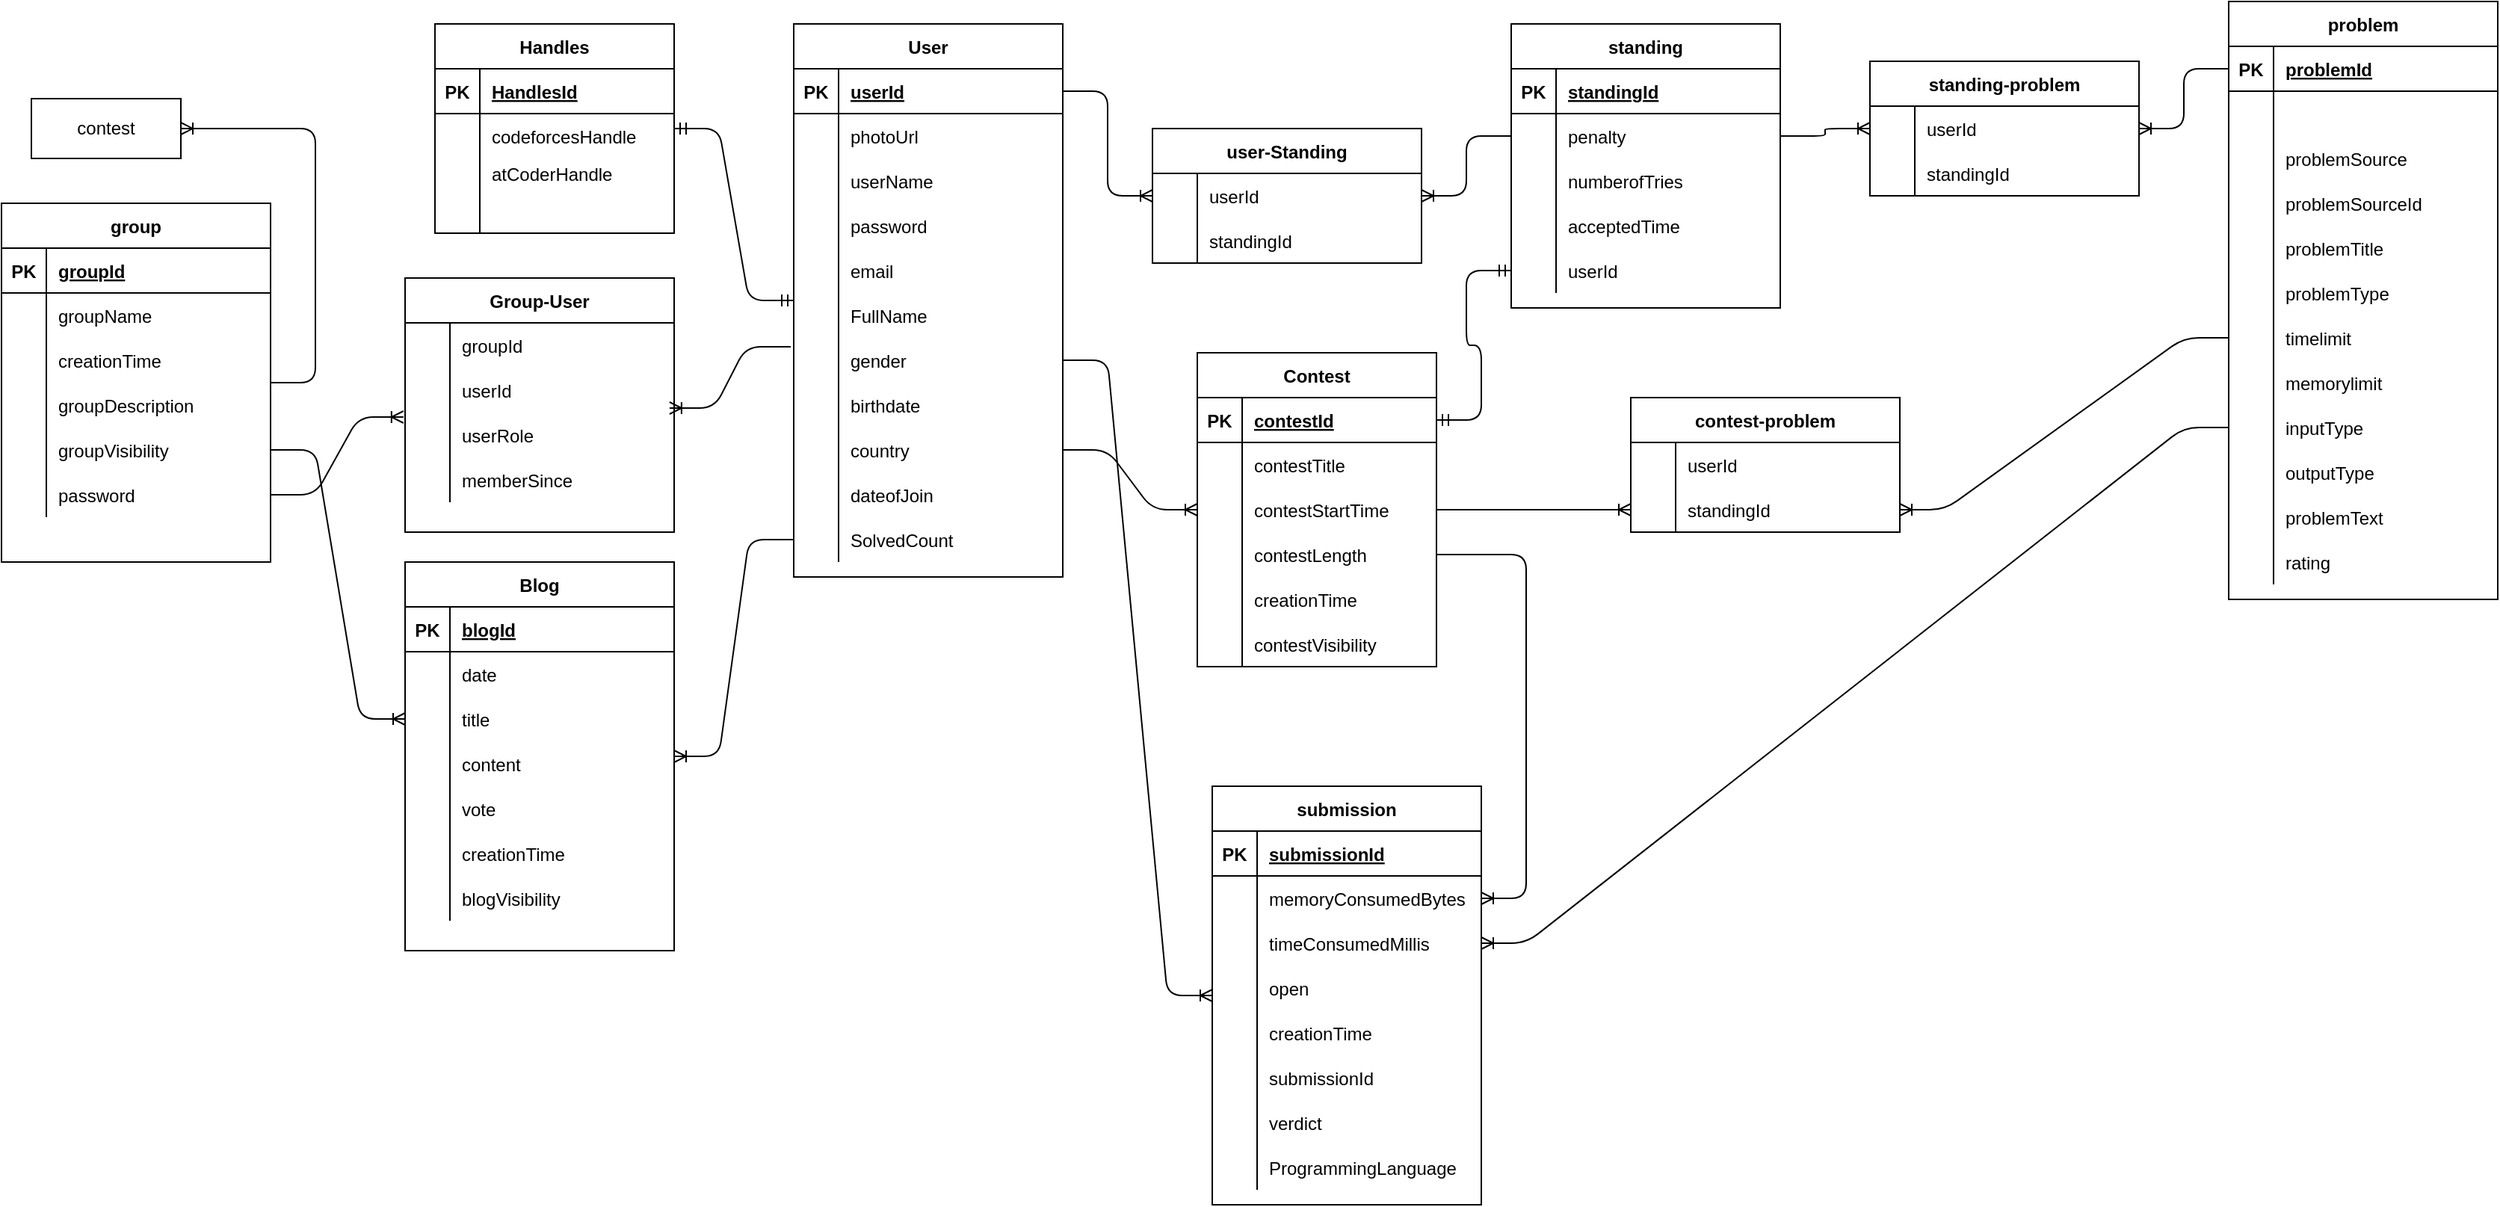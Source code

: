 <mxfile version="14.7.0" type="github">
  <diagram id="R2lEEEUBdFMjLlhIrx00" name="Page-1">
    <mxGraphModel dx="626" dy="263" grid="1" gridSize="10" guides="1" tooltips="1" connect="1" arrows="1" fold="1" page="1" pageScale="1" pageWidth="850" pageHeight="1100" math="0" shadow="0" extFonts="Permanent Marker^https://fonts.googleapis.com/css?family=Permanent+Marker">
      <root>
        <mxCell id="0" />
        <mxCell id="1" parent="0" />
        <mxCell id="qzZFZKxnJIyVs4sJTsUS-30" value="standing" style="shape=table;startSize=30;container=1;collapsible=1;childLayout=tableLayout;fixedRows=1;rowLines=0;fontStyle=1;align=center;resizeLast=1;" parent="1" vertex="1">
          <mxGeometry x="1030" y="20" width="180" height="190" as="geometry" />
        </mxCell>
        <mxCell id="qzZFZKxnJIyVs4sJTsUS-31" value="" style="shape=partialRectangle;collapsible=0;dropTarget=0;pointerEvents=0;fillColor=none;top=0;left=0;bottom=1;right=0;points=[[0,0.5],[1,0.5]];portConstraint=eastwest;" parent="qzZFZKxnJIyVs4sJTsUS-30" vertex="1">
          <mxGeometry y="30" width="180" height="30" as="geometry" />
        </mxCell>
        <mxCell id="qzZFZKxnJIyVs4sJTsUS-32" value="PK" style="shape=partialRectangle;connectable=0;fillColor=none;top=0;left=0;bottom=0;right=0;fontStyle=1;overflow=hidden;" parent="qzZFZKxnJIyVs4sJTsUS-31" vertex="1">
          <mxGeometry width="30" height="30" as="geometry" />
        </mxCell>
        <mxCell id="qzZFZKxnJIyVs4sJTsUS-33" value="standingId" style="shape=partialRectangle;connectable=0;fillColor=none;top=0;left=0;bottom=0;right=0;align=left;spacingLeft=6;fontStyle=5;overflow=hidden;" parent="qzZFZKxnJIyVs4sJTsUS-31" vertex="1">
          <mxGeometry x="30" width="150" height="30" as="geometry" />
        </mxCell>
        <mxCell id="qzZFZKxnJIyVs4sJTsUS-34" value="" style="shape=partialRectangle;collapsible=0;dropTarget=0;pointerEvents=0;fillColor=none;top=0;left=0;bottom=0;right=0;points=[[0,0.5],[1,0.5]];portConstraint=eastwest;" parent="qzZFZKxnJIyVs4sJTsUS-30" vertex="1">
          <mxGeometry y="60" width="180" height="30" as="geometry" />
        </mxCell>
        <mxCell id="qzZFZKxnJIyVs4sJTsUS-35" value="" style="shape=partialRectangle;connectable=0;fillColor=none;top=0;left=0;bottom=0;right=0;editable=1;overflow=hidden;" parent="qzZFZKxnJIyVs4sJTsUS-34" vertex="1">
          <mxGeometry width="30" height="30" as="geometry" />
        </mxCell>
        <mxCell id="qzZFZKxnJIyVs4sJTsUS-36" value="penalty" style="shape=partialRectangle;connectable=0;fillColor=none;top=0;left=0;bottom=0;right=0;align=left;spacingLeft=6;overflow=hidden;" parent="qzZFZKxnJIyVs4sJTsUS-34" vertex="1">
          <mxGeometry x="30" width="150" height="30" as="geometry" />
        </mxCell>
        <mxCell id="qzZFZKxnJIyVs4sJTsUS-37" value="" style="shape=partialRectangle;collapsible=0;dropTarget=0;pointerEvents=0;fillColor=none;top=0;left=0;bottom=0;right=0;points=[[0,0.5],[1,0.5]];portConstraint=eastwest;" parent="qzZFZKxnJIyVs4sJTsUS-30" vertex="1">
          <mxGeometry y="90" width="180" height="30" as="geometry" />
        </mxCell>
        <mxCell id="qzZFZKxnJIyVs4sJTsUS-38" value="" style="shape=partialRectangle;connectable=0;fillColor=none;top=0;left=0;bottom=0;right=0;editable=1;overflow=hidden;" parent="qzZFZKxnJIyVs4sJTsUS-37" vertex="1">
          <mxGeometry width="30" height="30" as="geometry" />
        </mxCell>
        <mxCell id="qzZFZKxnJIyVs4sJTsUS-39" value="numberofTries" style="shape=partialRectangle;connectable=0;fillColor=none;top=0;left=0;bottom=0;right=0;align=left;spacingLeft=6;overflow=hidden;" parent="qzZFZKxnJIyVs4sJTsUS-37" vertex="1">
          <mxGeometry x="30" width="150" height="30" as="geometry" />
        </mxCell>
        <mxCell id="qzZFZKxnJIyVs4sJTsUS-40" value="" style="shape=partialRectangle;collapsible=0;dropTarget=0;pointerEvents=0;fillColor=none;top=0;left=0;bottom=0;right=0;points=[[0,0.5],[1,0.5]];portConstraint=eastwest;" parent="qzZFZKxnJIyVs4sJTsUS-30" vertex="1">
          <mxGeometry y="120" width="180" height="30" as="geometry" />
        </mxCell>
        <mxCell id="qzZFZKxnJIyVs4sJTsUS-41" value="" style="shape=partialRectangle;connectable=0;fillColor=none;top=0;left=0;bottom=0;right=0;editable=1;overflow=hidden;" parent="qzZFZKxnJIyVs4sJTsUS-40" vertex="1">
          <mxGeometry width="30" height="30" as="geometry" />
        </mxCell>
        <mxCell id="qzZFZKxnJIyVs4sJTsUS-42" value="acceptedTime" style="shape=partialRectangle;connectable=0;fillColor=none;top=0;left=0;bottom=0;right=0;align=left;spacingLeft=6;overflow=hidden;" parent="qzZFZKxnJIyVs4sJTsUS-40" vertex="1">
          <mxGeometry x="30" width="150" height="30" as="geometry" />
        </mxCell>
        <mxCell id="qzZFZKxnJIyVs4sJTsUS-146" value="" style="shape=partialRectangle;collapsible=0;dropTarget=0;pointerEvents=0;fillColor=none;top=0;left=0;bottom=0;right=0;points=[[0,0.5],[1,0.5]];portConstraint=eastwest;" parent="qzZFZKxnJIyVs4sJTsUS-30" vertex="1">
          <mxGeometry y="150" width="180" height="30" as="geometry" />
        </mxCell>
        <mxCell id="qzZFZKxnJIyVs4sJTsUS-147" value="" style="shape=partialRectangle;connectable=0;fillColor=none;top=0;left=0;bottom=0;right=0;editable=1;overflow=hidden;" parent="qzZFZKxnJIyVs4sJTsUS-146" vertex="1">
          <mxGeometry width="30" height="30" as="geometry" />
        </mxCell>
        <mxCell id="qzZFZKxnJIyVs4sJTsUS-148" value="userId" style="shape=partialRectangle;connectable=0;fillColor=none;top=0;left=0;bottom=0;right=0;align=left;spacingLeft=6;overflow=hidden;" parent="qzZFZKxnJIyVs4sJTsUS-146" vertex="1">
          <mxGeometry x="30" width="150" height="30" as="geometry" />
        </mxCell>
        <mxCell id="n1Sh8XkkBuxxroc1WlhV-74" value="Handles" style="shape=table;startSize=30;container=1;collapsible=1;childLayout=tableLayout;fixedRows=1;rowLines=0;fontStyle=1;align=center;resizeLast=1;" parent="1" vertex="1">
          <mxGeometry x="310" y="20" width="160" height="140" as="geometry" />
        </mxCell>
        <mxCell id="n1Sh8XkkBuxxroc1WlhV-75" value="" style="shape=partialRectangle;collapsible=0;dropTarget=0;pointerEvents=0;fillColor=none;top=0;left=0;bottom=1;right=0;points=[[0,0.5],[1,0.5]];portConstraint=eastwest;" parent="n1Sh8XkkBuxxroc1WlhV-74" vertex="1">
          <mxGeometry y="30" width="160" height="30" as="geometry" />
        </mxCell>
        <mxCell id="n1Sh8XkkBuxxroc1WlhV-76" value="PK" style="shape=partialRectangle;connectable=0;fillColor=none;top=0;left=0;bottom=0;right=0;fontStyle=1;overflow=hidden;" parent="n1Sh8XkkBuxxroc1WlhV-75" vertex="1">
          <mxGeometry width="30" height="30" as="geometry" />
        </mxCell>
        <mxCell id="n1Sh8XkkBuxxroc1WlhV-77" value="HandlesId" style="shape=partialRectangle;connectable=0;fillColor=none;top=0;left=0;bottom=0;right=0;align=left;spacingLeft=6;fontStyle=5;overflow=hidden;" parent="n1Sh8XkkBuxxroc1WlhV-75" vertex="1">
          <mxGeometry x="30" width="130" height="30" as="geometry" />
        </mxCell>
        <mxCell id="n1Sh8XkkBuxxroc1WlhV-78" value="" style="shape=partialRectangle;collapsible=0;dropTarget=0;pointerEvents=0;fillColor=none;top=0;left=0;bottom=0;right=0;points=[[0,0.5],[1,0.5]];portConstraint=eastwest;" parent="n1Sh8XkkBuxxroc1WlhV-74" vertex="1">
          <mxGeometry y="60" width="160" height="30" as="geometry" />
        </mxCell>
        <mxCell id="n1Sh8XkkBuxxroc1WlhV-79" value="" style="shape=partialRectangle;connectable=0;fillColor=none;top=0;left=0;bottom=0;right=0;editable=1;overflow=hidden;" parent="n1Sh8XkkBuxxroc1WlhV-78" vertex="1">
          <mxGeometry width="30" height="30" as="geometry" />
        </mxCell>
        <mxCell id="n1Sh8XkkBuxxroc1WlhV-80" value="codeforcesHandle" style="shape=partialRectangle;connectable=0;fillColor=none;top=0;left=0;bottom=0;right=0;align=left;spacingLeft=6;overflow=hidden;" parent="n1Sh8XkkBuxxroc1WlhV-78" vertex="1">
          <mxGeometry x="30" width="130" height="30" as="geometry" />
        </mxCell>
        <mxCell id="n1Sh8XkkBuxxroc1WlhV-81" value="" style="shape=partialRectangle;collapsible=0;dropTarget=0;pointerEvents=0;fillColor=none;top=0;left=0;bottom=0;right=0;points=[[0,0.5],[1,0.5]];portConstraint=eastwest;" parent="n1Sh8XkkBuxxroc1WlhV-74" vertex="1">
          <mxGeometry y="90" width="160" height="20" as="geometry" />
        </mxCell>
        <mxCell id="n1Sh8XkkBuxxroc1WlhV-82" value="" style="shape=partialRectangle;connectable=0;fillColor=none;top=0;left=0;bottom=0;right=0;editable=1;overflow=hidden;" parent="n1Sh8XkkBuxxroc1WlhV-81" vertex="1">
          <mxGeometry width="30" height="20" as="geometry" />
        </mxCell>
        <mxCell id="n1Sh8XkkBuxxroc1WlhV-83" value="atCoderHandle" style="shape=partialRectangle;connectable=0;fillColor=none;top=0;left=0;bottom=0;right=0;align=left;spacingLeft=6;overflow=hidden;" parent="n1Sh8XkkBuxxroc1WlhV-81" vertex="1">
          <mxGeometry x="30" width="130" height="20" as="geometry" />
        </mxCell>
        <mxCell id="n1Sh8XkkBuxxroc1WlhV-84" value="" style="shape=partialRectangle;collapsible=0;dropTarget=0;pointerEvents=0;fillColor=none;top=0;left=0;bottom=0;right=0;points=[[0,0.5],[1,0.5]];portConstraint=eastwest;" parent="n1Sh8XkkBuxxroc1WlhV-74" vertex="1">
          <mxGeometry y="110" width="160" height="30" as="geometry" />
        </mxCell>
        <mxCell id="n1Sh8XkkBuxxroc1WlhV-85" value="" style="shape=partialRectangle;connectable=0;fillColor=none;top=0;left=0;bottom=0;right=0;editable=1;overflow=hidden;" parent="n1Sh8XkkBuxxroc1WlhV-84" vertex="1">
          <mxGeometry width="30" height="30" as="geometry" />
        </mxCell>
        <mxCell id="n1Sh8XkkBuxxroc1WlhV-86" value="" style="shape=partialRectangle;connectable=0;fillColor=none;top=0;left=0;bottom=0;right=0;align=left;spacingLeft=6;overflow=hidden;" parent="n1Sh8XkkBuxxroc1WlhV-84" vertex="1">
          <mxGeometry x="30" width="130" height="30" as="geometry" />
        </mxCell>
        <mxCell id="qzZFZKxnJIyVs4sJTsUS-43" value="submission" style="shape=table;startSize=30;container=1;collapsible=1;childLayout=tableLayout;fixedRows=1;rowLines=0;fontStyle=1;align=center;resizeLast=1;" parent="1" vertex="1">
          <mxGeometry x="830" y="530" width="180" height="280" as="geometry" />
        </mxCell>
        <mxCell id="qzZFZKxnJIyVs4sJTsUS-44" value="" style="shape=partialRectangle;collapsible=0;dropTarget=0;pointerEvents=0;fillColor=none;top=0;left=0;bottom=1;right=0;points=[[0,0.5],[1,0.5]];portConstraint=eastwest;" parent="qzZFZKxnJIyVs4sJTsUS-43" vertex="1">
          <mxGeometry y="30" width="180" height="30" as="geometry" />
        </mxCell>
        <mxCell id="qzZFZKxnJIyVs4sJTsUS-45" value="PK" style="shape=partialRectangle;connectable=0;fillColor=none;top=0;left=0;bottom=0;right=0;fontStyle=1;overflow=hidden;" parent="qzZFZKxnJIyVs4sJTsUS-44" vertex="1">
          <mxGeometry width="30" height="30" as="geometry" />
        </mxCell>
        <mxCell id="qzZFZKxnJIyVs4sJTsUS-46" value="submissionId" style="shape=partialRectangle;connectable=0;fillColor=none;top=0;left=0;bottom=0;right=0;align=left;spacingLeft=6;fontStyle=5;overflow=hidden;" parent="qzZFZKxnJIyVs4sJTsUS-44" vertex="1">
          <mxGeometry x="30" width="150" height="30" as="geometry" />
        </mxCell>
        <mxCell id="qzZFZKxnJIyVs4sJTsUS-47" value="" style="shape=partialRectangle;collapsible=0;dropTarget=0;pointerEvents=0;fillColor=none;top=0;left=0;bottom=0;right=0;points=[[0,0.5],[1,0.5]];portConstraint=eastwest;" parent="qzZFZKxnJIyVs4sJTsUS-43" vertex="1">
          <mxGeometry y="60" width="180" height="30" as="geometry" />
        </mxCell>
        <mxCell id="qzZFZKxnJIyVs4sJTsUS-48" value="" style="shape=partialRectangle;connectable=0;fillColor=none;top=0;left=0;bottom=0;right=0;editable=1;overflow=hidden;" parent="qzZFZKxnJIyVs4sJTsUS-47" vertex="1">
          <mxGeometry width="30" height="30" as="geometry" />
        </mxCell>
        <mxCell id="qzZFZKxnJIyVs4sJTsUS-49" value="memoryConsumedBytes" style="shape=partialRectangle;connectable=0;fillColor=none;top=0;left=0;bottom=0;right=0;align=left;spacingLeft=6;overflow=hidden;" parent="qzZFZKxnJIyVs4sJTsUS-47" vertex="1">
          <mxGeometry x="30" width="150" height="30" as="geometry" />
        </mxCell>
        <mxCell id="qzZFZKxnJIyVs4sJTsUS-50" value="" style="shape=partialRectangle;collapsible=0;dropTarget=0;pointerEvents=0;fillColor=none;top=0;left=0;bottom=0;right=0;points=[[0,0.5],[1,0.5]];portConstraint=eastwest;" parent="qzZFZKxnJIyVs4sJTsUS-43" vertex="1">
          <mxGeometry y="90" width="180" height="30" as="geometry" />
        </mxCell>
        <mxCell id="qzZFZKxnJIyVs4sJTsUS-51" value="" style="shape=partialRectangle;connectable=0;fillColor=none;top=0;left=0;bottom=0;right=0;editable=1;overflow=hidden;" parent="qzZFZKxnJIyVs4sJTsUS-50" vertex="1">
          <mxGeometry width="30" height="30" as="geometry" />
        </mxCell>
        <mxCell id="qzZFZKxnJIyVs4sJTsUS-52" value="timeConsumedMillis" style="shape=partialRectangle;connectable=0;fillColor=none;top=0;left=0;bottom=0;right=0;align=left;spacingLeft=6;overflow=hidden;" parent="qzZFZKxnJIyVs4sJTsUS-50" vertex="1">
          <mxGeometry x="30" width="150" height="30" as="geometry" />
        </mxCell>
        <mxCell id="qzZFZKxnJIyVs4sJTsUS-53" value="" style="shape=partialRectangle;collapsible=0;dropTarget=0;pointerEvents=0;fillColor=none;top=0;left=0;bottom=0;right=0;points=[[0,0.5],[1,0.5]];portConstraint=eastwest;" parent="qzZFZKxnJIyVs4sJTsUS-43" vertex="1">
          <mxGeometry y="120" width="180" height="30" as="geometry" />
        </mxCell>
        <mxCell id="qzZFZKxnJIyVs4sJTsUS-54" value="" style="shape=partialRectangle;connectable=0;fillColor=none;top=0;left=0;bottom=0;right=0;editable=1;overflow=hidden;" parent="qzZFZKxnJIyVs4sJTsUS-53" vertex="1">
          <mxGeometry width="30" height="30" as="geometry" />
        </mxCell>
        <mxCell id="qzZFZKxnJIyVs4sJTsUS-55" value="open" style="shape=partialRectangle;connectable=0;fillColor=none;top=0;left=0;bottom=0;right=0;align=left;spacingLeft=6;overflow=hidden;" parent="qzZFZKxnJIyVs4sJTsUS-53" vertex="1">
          <mxGeometry x="30" width="150" height="30" as="geometry" />
        </mxCell>
        <mxCell id="qzZFZKxnJIyVs4sJTsUS-102" value="" style="shape=partialRectangle;collapsible=0;dropTarget=0;pointerEvents=0;fillColor=none;top=0;left=0;bottom=0;right=0;points=[[0,0.5],[1,0.5]];portConstraint=eastwest;" parent="qzZFZKxnJIyVs4sJTsUS-43" vertex="1">
          <mxGeometry y="150" width="180" height="30" as="geometry" />
        </mxCell>
        <mxCell id="qzZFZKxnJIyVs4sJTsUS-103" value="" style="shape=partialRectangle;connectable=0;fillColor=none;top=0;left=0;bottom=0;right=0;editable=1;overflow=hidden;" parent="qzZFZKxnJIyVs4sJTsUS-102" vertex="1">
          <mxGeometry width="30" height="30" as="geometry" />
        </mxCell>
        <mxCell id="qzZFZKxnJIyVs4sJTsUS-104" value="creationTime" style="shape=partialRectangle;connectable=0;fillColor=none;top=0;left=0;bottom=0;right=0;align=left;spacingLeft=6;overflow=hidden;" parent="qzZFZKxnJIyVs4sJTsUS-102" vertex="1">
          <mxGeometry x="30" width="150" height="30" as="geometry" />
        </mxCell>
        <mxCell id="qzZFZKxnJIyVs4sJTsUS-105" value="" style="shape=partialRectangle;collapsible=0;dropTarget=0;pointerEvents=0;fillColor=none;top=0;left=0;bottom=0;right=0;points=[[0,0.5],[1,0.5]];portConstraint=eastwest;" parent="qzZFZKxnJIyVs4sJTsUS-43" vertex="1">
          <mxGeometry y="180" width="180" height="30" as="geometry" />
        </mxCell>
        <mxCell id="qzZFZKxnJIyVs4sJTsUS-106" value="" style="shape=partialRectangle;connectable=0;fillColor=none;top=0;left=0;bottom=0;right=0;editable=1;overflow=hidden;" parent="qzZFZKxnJIyVs4sJTsUS-105" vertex="1">
          <mxGeometry width="30" height="30" as="geometry" />
        </mxCell>
        <mxCell id="qzZFZKxnJIyVs4sJTsUS-107" value="submissionId" style="shape=partialRectangle;connectable=0;fillColor=none;top=0;left=0;bottom=0;right=0;align=left;spacingLeft=6;overflow=hidden;" parent="qzZFZKxnJIyVs4sJTsUS-105" vertex="1">
          <mxGeometry x="30" width="150" height="30" as="geometry" />
        </mxCell>
        <mxCell id="qzZFZKxnJIyVs4sJTsUS-108" value="" style="shape=partialRectangle;collapsible=0;dropTarget=0;pointerEvents=0;fillColor=none;top=0;left=0;bottom=0;right=0;points=[[0,0.5],[1,0.5]];portConstraint=eastwest;" parent="qzZFZKxnJIyVs4sJTsUS-43" vertex="1">
          <mxGeometry y="210" width="180" height="30" as="geometry" />
        </mxCell>
        <mxCell id="qzZFZKxnJIyVs4sJTsUS-109" value="" style="shape=partialRectangle;connectable=0;fillColor=none;top=0;left=0;bottom=0;right=0;editable=1;overflow=hidden;" parent="qzZFZKxnJIyVs4sJTsUS-108" vertex="1">
          <mxGeometry width="30" height="30" as="geometry" />
        </mxCell>
        <mxCell id="qzZFZKxnJIyVs4sJTsUS-110" value="verdict" style="shape=partialRectangle;connectable=0;fillColor=none;top=0;left=0;bottom=0;right=0;align=left;spacingLeft=6;overflow=hidden;" parent="qzZFZKxnJIyVs4sJTsUS-108" vertex="1">
          <mxGeometry x="30" width="150" height="30" as="geometry" />
        </mxCell>
        <mxCell id="qzZFZKxnJIyVs4sJTsUS-111" value="" style="shape=partialRectangle;collapsible=0;dropTarget=0;pointerEvents=0;fillColor=none;top=0;left=0;bottom=0;right=0;points=[[0,0.5],[1,0.5]];portConstraint=eastwest;" parent="qzZFZKxnJIyVs4sJTsUS-43" vertex="1">
          <mxGeometry y="240" width="180" height="30" as="geometry" />
        </mxCell>
        <mxCell id="qzZFZKxnJIyVs4sJTsUS-112" value="" style="shape=partialRectangle;connectable=0;fillColor=none;top=0;left=0;bottom=0;right=0;editable=1;overflow=hidden;" parent="qzZFZKxnJIyVs4sJTsUS-111" vertex="1">
          <mxGeometry width="30" height="30" as="geometry" />
        </mxCell>
        <mxCell id="qzZFZKxnJIyVs4sJTsUS-113" value="ProgrammingLanguage" style="shape=partialRectangle;connectable=0;fillColor=none;top=0;left=0;bottom=0;right=0;align=left;spacingLeft=6;overflow=hidden;" parent="qzZFZKxnJIyVs4sJTsUS-111" vertex="1">
          <mxGeometry x="30" width="150" height="30" as="geometry" />
        </mxCell>
        <mxCell id="n1Sh8XkkBuxxroc1WlhV-87" value="Blog" style="shape=table;startSize=30;container=1;collapsible=1;childLayout=tableLayout;fixedRows=1;rowLines=0;fontStyle=1;align=center;resizeLast=1;" parent="1" vertex="1">
          <mxGeometry x="290" y="380" width="180" height="260" as="geometry" />
        </mxCell>
        <mxCell id="n1Sh8XkkBuxxroc1WlhV-88" value="" style="shape=partialRectangle;collapsible=0;dropTarget=0;pointerEvents=0;fillColor=none;top=0;left=0;bottom=1;right=0;points=[[0,0.5],[1,0.5]];portConstraint=eastwest;" parent="n1Sh8XkkBuxxroc1WlhV-87" vertex="1">
          <mxGeometry y="30" width="180" height="30" as="geometry" />
        </mxCell>
        <mxCell id="n1Sh8XkkBuxxroc1WlhV-89" value="PK" style="shape=partialRectangle;connectable=0;fillColor=none;top=0;left=0;bottom=0;right=0;fontStyle=1;overflow=hidden;" parent="n1Sh8XkkBuxxroc1WlhV-88" vertex="1">
          <mxGeometry width="30" height="30" as="geometry" />
        </mxCell>
        <mxCell id="n1Sh8XkkBuxxroc1WlhV-90" value="blogId" style="shape=partialRectangle;connectable=0;fillColor=none;top=0;left=0;bottom=0;right=0;align=left;spacingLeft=6;fontStyle=5;overflow=hidden;" parent="n1Sh8XkkBuxxroc1WlhV-88" vertex="1">
          <mxGeometry x="30" width="150" height="30" as="geometry" />
        </mxCell>
        <mxCell id="n1Sh8XkkBuxxroc1WlhV-91" value="" style="shape=partialRectangle;collapsible=0;dropTarget=0;pointerEvents=0;fillColor=none;top=0;left=0;bottom=0;right=0;points=[[0,0.5],[1,0.5]];portConstraint=eastwest;" parent="n1Sh8XkkBuxxroc1WlhV-87" vertex="1">
          <mxGeometry y="60" width="180" height="30" as="geometry" />
        </mxCell>
        <mxCell id="n1Sh8XkkBuxxroc1WlhV-92" value="" style="shape=partialRectangle;connectable=0;fillColor=none;top=0;left=0;bottom=0;right=0;editable=1;overflow=hidden;" parent="n1Sh8XkkBuxxroc1WlhV-91" vertex="1">
          <mxGeometry width="30" height="30" as="geometry" />
        </mxCell>
        <mxCell id="n1Sh8XkkBuxxroc1WlhV-93" value="date" style="shape=partialRectangle;connectable=0;fillColor=none;top=0;left=0;bottom=0;right=0;align=left;spacingLeft=6;overflow=hidden;" parent="n1Sh8XkkBuxxroc1WlhV-91" vertex="1">
          <mxGeometry x="30" width="150" height="30" as="geometry" />
        </mxCell>
        <mxCell id="n1Sh8XkkBuxxroc1WlhV-94" value="" style="shape=partialRectangle;collapsible=0;dropTarget=0;pointerEvents=0;fillColor=none;top=0;left=0;bottom=0;right=0;points=[[0,0.5],[1,0.5]];portConstraint=eastwest;" parent="n1Sh8XkkBuxxroc1WlhV-87" vertex="1">
          <mxGeometry y="90" width="180" height="30" as="geometry" />
        </mxCell>
        <mxCell id="n1Sh8XkkBuxxroc1WlhV-95" value="" style="shape=partialRectangle;connectable=0;fillColor=none;top=0;left=0;bottom=0;right=0;editable=1;overflow=hidden;" parent="n1Sh8XkkBuxxroc1WlhV-94" vertex="1">
          <mxGeometry width="30" height="30" as="geometry" />
        </mxCell>
        <mxCell id="n1Sh8XkkBuxxroc1WlhV-96" value="title" style="shape=partialRectangle;connectable=0;fillColor=none;top=0;left=0;bottom=0;right=0;align=left;spacingLeft=6;overflow=hidden;" parent="n1Sh8XkkBuxxroc1WlhV-94" vertex="1">
          <mxGeometry x="30" width="150" height="30" as="geometry" />
        </mxCell>
        <mxCell id="n1Sh8XkkBuxxroc1WlhV-97" value="" style="shape=partialRectangle;collapsible=0;dropTarget=0;pointerEvents=0;fillColor=none;top=0;left=0;bottom=0;right=0;points=[[0,0.5],[1,0.5]];portConstraint=eastwest;" parent="n1Sh8XkkBuxxroc1WlhV-87" vertex="1">
          <mxGeometry y="120" width="180" height="30" as="geometry" />
        </mxCell>
        <mxCell id="n1Sh8XkkBuxxroc1WlhV-98" value="" style="shape=partialRectangle;connectable=0;fillColor=none;top=0;left=0;bottom=0;right=0;editable=1;overflow=hidden;" parent="n1Sh8XkkBuxxroc1WlhV-97" vertex="1">
          <mxGeometry width="30" height="30" as="geometry" />
        </mxCell>
        <mxCell id="n1Sh8XkkBuxxroc1WlhV-99" value="content" style="shape=partialRectangle;connectable=0;fillColor=none;top=0;left=0;bottom=0;right=0;align=left;spacingLeft=6;overflow=hidden;" parent="n1Sh8XkkBuxxroc1WlhV-97" vertex="1">
          <mxGeometry x="30" width="150" height="30" as="geometry" />
        </mxCell>
        <mxCell id="n1Sh8XkkBuxxroc1WlhV-100" value="" style="shape=partialRectangle;collapsible=0;dropTarget=0;pointerEvents=0;fillColor=none;top=0;left=0;bottom=0;right=0;points=[[0,0.5],[1,0.5]];portConstraint=eastwest;" parent="n1Sh8XkkBuxxroc1WlhV-87" vertex="1">
          <mxGeometry y="150" width="180" height="30" as="geometry" />
        </mxCell>
        <mxCell id="n1Sh8XkkBuxxroc1WlhV-101" value="" style="shape=partialRectangle;connectable=0;fillColor=none;top=0;left=0;bottom=0;right=0;editable=1;overflow=hidden;" parent="n1Sh8XkkBuxxroc1WlhV-100" vertex="1">
          <mxGeometry width="30" height="30" as="geometry" />
        </mxCell>
        <mxCell id="n1Sh8XkkBuxxroc1WlhV-102" value="vote " style="shape=partialRectangle;connectable=0;fillColor=none;top=0;left=0;bottom=0;right=0;align=left;spacingLeft=6;overflow=hidden;" parent="n1Sh8XkkBuxxroc1WlhV-100" vertex="1">
          <mxGeometry x="30" width="150" height="30" as="geometry" />
        </mxCell>
        <mxCell id="K8ma2EYeLGrmIZhmSxUU-62" value="" style="shape=partialRectangle;collapsible=0;dropTarget=0;pointerEvents=0;fillColor=none;top=0;left=0;bottom=0;right=0;points=[[0,0.5],[1,0.5]];portConstraint=eastwest;" vertex="1" parent="n1Sh8XkkBuxxroc1WlhV-87">
          <mxGeometry y="180" width="180" height="30" as="geometry" />
        </mxCell>
        <mxCell id="K8ma2EYeLGrmIZhmSxUU-63" value="" style="shape=partialRectangle;connectable=0;fillColor=none;top=0;left=0;bottom=0;right=0;editable=1;overflow=hidden;" vertex="1" parent="K8ma2EYeLGrmIZhmSxUU-62">
          <mxGeometry width="30" height="30" as="geometry" />
        </mxCell>
        <mxCell id="K8ma2EYeLGrmIZhmSxUU-64" value="creationTime" style="shape=partialRectangle;connectable=0;fillColor=none;top=0;left=0;bottom=0;right=0;align=left;spacingLeft=6;overflow=hidden;" vertex="1" parent="K8ma2EYeLGrmIZhmSxUU-62">
          <mxGeometry x="30" width="150" height="30" as="geometry" />
        </mxCell>
        <mxCell id="K8ma2EYeLGrmIZhmSxUU-68" value="" style="shape=partialRectangle;collapsible=0;dropTarget=0;pointerEvents=0;fillColor=none;top=0;left=0;bottom=0;right=0;points=[[0,0.5],[1,0.5]];portConstraint=eastwest;" vertex="1" parent="n1Sh8XkkBuxxroc1WlhV-87">
          <mxGeometry y="210" width="180" height="30" as="geometry" />
        </mxCell>
        <mxCell id="K8ma2EYeLGrmIZhmSxUU-69" value="" style="shape=partialRectangle;connectable=0;fillColor=none;top=0;left=0;bottom=0;right=0;editable=1;overflow=hidden;" vertex="1" parent="K8ma2EYeLGrmIZhmSxUU-68">
          <mxGeometry width="30" height="30" as="geometry" />
        </mxCell>
        <mxCell id="K8ma2EYeLGrmIZhmSxUU-70" value="blogVisibility" style="shape=partialRectangle;connectable=0;fillColor=none;top=0;left=0;bottom=0;right=0;align=left;spacingLeft=6;overflow=hidden;" vertex="1" parent="K8ma2EYeLGrmIZhmSxUU-68">
          <mxGeometry x="30" width="150" height="30" as="geometry" />
        </mxCell>
        <mxCell id="qzZFZKxnJIyVs4sJTsUS-59" value="" style="shape=partialRectangle;connectable=0;fillColor=none;top=0;left=0;bottom=0;right=0;align=left;spacingLeft=6;overflow=hidden;" parent="1" vertex="1">
          <mxGeometry x="1470" y="660" width="150" height="30" as="geometry" />
        </mxCell>
        <mxCell id="qzZFZKxnJIyVs4sJTsUS-60" value="" style="shape=partialRectangle;connectable=0;fillColor=none;top=0;left=0;bottom=0;right=0;align=left;spacingLeft=6;overflow=hidden;" parent="1" vertex="1">
          <mxGeometry x="1470" y="690" width="150" height="30" as="geometry" />
        </mxCell>
        <mxCell id="qzZFZKxnJIyVs4sJTsUS-61" value="" style="shape=partialRectangle;connectable=0;fillColor=none;top=0;left=0;bottom=0;right=0;align=left;spacingLeft=6;overflow=hidden;" parent="1" vertex="1">
          <mxGeometry x="1470" y="720" width="150" height="30" as="geometry" />
        </mxCell>
        <mxCell id="qzZFZKxnJIyVs4sJTsUS-62" value="" style="shape=partialRectangle;connectable=0;fillColor=none;top=0;left=0;bottom=0;right=0;align=left;spacingLeft=6;overflow=hidden;" parent="1" vertex="1">
          <mxGeometry x="1470" y="755" width="150" height="30" as="geometry" />
        </mxCell>
        <mxCell id="n1Sh8XkkBuxxroc1WlhV-103" value="User" style="shape=table;startSize=30;container=1;collapsible=1;childLayout=tableLayout;fixedRows=1;rowLines=0;fontStyle=1;align=center;resizeLast=1;" parent="1" vertex="1">
          <mxGeometry x="550" y="20" width="180" height="370" as="geometry" />
        </mxCell>
        <mxCell id="n1Sh8XkkBuxxroc1WlhV-104" value="" style="shape=partialRectangle;collapsible=0;dropTarget=0;pointerEvents=0;fillColor=none;top=0;left=0;bottom=1;right=0;points=[[0,0.5],[1,0.5]];portConstraint=eastwest;" parent="n1Sh8XkkBuxxroc1WlhV-103" vertex="1">
          <mxGeometry y="30" width="180" height="30" as="geometry" />
        </mxCell>
        <mxCell id="n1Sh8XkkBuxxroc1WlhV-105" value="PK" style="shape=partialRectangle;connectable=0;fillColor=none;top=0;left=0;bottom=0;right=0;fontStyle=1;overflow=hidden;" parent="n1Sh8XkkBuxxroc1WlhV-104" vertex="1">
          <mxGeometry width="30" height="30" as="geometry" />
        </mxCell>
        <mxCell id="n1Sh8XkkBuxxroc1WlhV-106" value="userId" style="shape=partialRectangle;connectable=0;fillColor=none;top=0;left=0;bottom=0;right=0;align=left;spacingLeft=6;fontStyle=5;overflow=hidden;" parent="n1Sh8XkkBuxxroc1WlhV-104" vertex="1">
          <mxGeometry x="30" width="150" height="30" as="geometry" />
        </mxCell>
        <mxCell id="n1Sh8XkkBuxxroc1WlhV-107" value="" style="shape=partialRectangle;collapsible=0;dropTarget=0;pointerEvents=0;fillColor=none;top=0;left=0;bottom=0;right=0;points=[[0,0.5],[1,0.5]];portConstraint=eastwest;" parent="n1Sh8XkkBuxxroc1WlhV-103" vertex="1">
          <mxGeometry y="60" width="180" height="30" as="geometry" />
        </mxCell>
        <mxCell id="n1Sh8XkkBuxxroc1WlhV-108" value="" style="shape=partialRectangle;connectable=0;fillColor=none;top=0;left=0;bottom=0;right=0;editable=1;overflow=hidden;" parent="n1Sh8XkkBuxxroc1WlhV-107" vertex="1">
          <mxGeometry width="30" height="30" as="geometry" />
        </mxCell>
        <mxCell id="n1Sh8XkkBuxxroc1WlhV-109" value="photoUrl" style="shape=partialRectangle;connectable=0;fillColor=none;top=0;left=0;bottom=0;right=0;align=left;spacingLeft=6;overflow=hidden;" parent="n1Sh8XkkBuxxroc1WlhV-107" vertex="1">
          <mxGeometry x="30" width="150" height="30" as="geometry" />
        </mxCell>
        <mxCell id="n1Sh8XkkBuxxroc1WlhV-110" value="" style="shape=partialRectangle;collapsible=0;dropTarget=0;pointerEvents=0;fillColor=none;top=0;left=0;bottom=0;right=0;points=[[0,0.5],[1,0.5]];portConstraint=eastwest;" parent="n1Sh8XkkBuxxroc1WlhV-103" vertex="1">
          <mxGeometry y="90" width="180" height="30" as="geometry" />
        </mxCell>
        <mxCell id="n1Sh8XkkBuxxroc1WlhV-111" value="" style="shape=partialRectangle;connectable=0;fillColor=none;top=0;left=0;bottom=0;right=0;editable=1;overflow=hidden;" parent="n1Sh8XkkBuxxroc1WlhV-110" vertex="1">
          <mxGeometry width="30" height="30" as="geometry" />
        </mxCell>
        <mxCell id="n1Sh8XkkBuxxroc1WlhV-112" value="userName" style="shape=partialRectangle;connectable=0;fillColor=none;top=0;left=0;bottom=0;right=0;align=left;spacingLeft=6;overflow=hidden;" parent="n1Sh8XkkBuxxroc1WlhV-110" vertex="1">
          <mxGeometry x="30" width="150" height="30" as="geometry" />
        </mxCell>
        <mxCell id="n1Sh8XkkBuxxroc1WlhV-113" value="" style="shape=partialRectangle;collapsible=0;dropTarget=0;pointerEvents=0;fillColor=none;top=0;left=0;bottom=0;right=0;points=[[0,0.5],[1,0.5]];portConstraint=eastwest;" parent="n1Sh8XkkBuxxroc1WlhV-103" vertex="1">
          <mxGeometry y="120" width="180" height="30" as="geometry" />
        </mxCell>
        <mxCell id="n1Sh8XkkBuxxroc1WlhV-114" value="" style="shape=partialRectangle;connectable=0;fillColor=none;top=0;left=0;bottom=0;right=0;editable=1;overflow=hidden;" parent="n1Sh8XkkBuxxroc1WlhV-113" vertex="1">
          <mxGeometry width="30" height="30" as="geometry" />
        </mxCell>
        <mxCell id="n1Sh8XkkBuxxroc1WlhV-115" value="password" style="shape=partialRectangle;connectable=0;fillColor=none;top=0;left=0;bottom=0;right=0;align=left;spacingLeft=6;overflow=hidden;" parent="n1Sh8XkkBuxxroc1WlhV-113" vertex="1">
          <mxGeometry x="30" width="150" height="30" as="geometry" />
        </mxCell>
        <mxCell id="n1Sh8XkkBuxxroc1WlhV-116" value="" style="shape=partialRectangle;collapsible=0;dropTarget=0;pointerEvents=0;fillColor=none;top=0;left=0;bottom=0;right=0;points=[[0,0.5],[1,0.5]];portConstraint=eastwest;" parent="n1Sh8XkkBuxxroc1WlhV-103" vertex="1">
          <mxGeometry y="150" width="180" height="30" as="geometry" />
        </mxCell>
        <mxCell id="n1Sh8XkkBuxxroc1WlhV-117" value="" style="shape=partialRectangle;connectable=0;fillColor=none;top=0;left=0;bottom=0;right=0;editable=1;overflow=hidden;" parent="n1Sh8XkkBuxxroc1WlhV-116" vertex="1">
          <mxGeometry width="30" height="30" as="geometry" />
        </mxCell>
        <mxCell id="n1Sh8XkkBuxxroc1WlhV-118" value="email" style="shape=partialRectangle;connectable=0;fillColor=none;top=0;left=0;bottom=0;right=0;align=left;spacingLeft=6;overflow=hidden;" parent="n1Sh8XkkBuxxroc1WlhV-116" vertex="1">
          <mxGeometry x="30" width="150" height="30" as="geometry" />
        </mxCell>
        <mxCell id="n1Sh8XkkBuxxroc1WlhV-119" value="" style="shape=partialRectangle;collapsible=0;dropTarget=0;pointerEvents=0;fillColor=none;top=0;left=0;bottom=0;right=0;points=[[0,0.5],[1,0.5]];portConstraint=eastwest;" parent="n1Sh8XkkBuxxroc1WlhV-103" vertex="1">
          <mxGeometry y="180" width="180" height="30" as="geometry" />
        </mxCell>
        <mxCell id="n1Sh8XkkBuxxroc1WlhV-120" value="" style="shape=partialRectangle;connectable=0;fillColor=none;top=0;left=0;bottom=0;right=0;editable=1;overflow=hidden;" parent="n1Sh8XkkBuxxroc1WlhV-119" vertex="1">
          <mxGeometry width="30" height="30" as="geometry" />
        </mxCell>
        <mxCell id="n1Sh8XkkBuxxroc1WlhV-121" value="FullName" style="shape=partialRectangle;connectable=0;fillColor=none;top=0;left=0;bottom=0;right=0;align=left;spacingLeft=6;overflow=hidden;" parent="n1Sh8XkkBuxxroc1WlhV-119" vertex="1">
          <mxGeometry x="30" width="150" height="30" as="geometry" />
        </mxCell>
        <mxCell id="n1Sh8XkkBuxxroc1WlhV-122" value="" style="shape=partialRectangle;collapsible=0;dropTarget=0;pointerEvents=0;fillColor=none;top=0;left=0;bottom=0;right=0;points=[[0,0.5],[1,0.5]];portConstraint=eastwest;" parent="n1Sh8XkkBuxxroc1WlhV-103" vertex="1">
          <mxGeometry y="210" width="180" height="30" as="geometry" />
        </mxCell>
        <mxCell id="n1Sh8XkkBuxxroc1WlhV-123" value="" style="shape=partialRectangle;connectable=0;fillColor=none;top=0;left=0;bottom=0;right=0;editable=1;overflow=hidden;" parent="n1Sh8XkkBuxxroc1WlhV-122" vertex="1">
          <mxGeometry width="30" height="30" as="geometry" />
        </mxCell>
        <mxCell id="n1Sh8XkkBuxxroc1WlhV-124" value="gender" style="shape=partialRectangle;connectable=0;fillColor=none;top=0;left=0;bottom=0;right=0;align=left;spacingLeft=6;overflow=hidden;" parent="n1Sh8XkkBuxxroc1WlhV-122" vertex="1">
          <mxGeometry x="30" width="150" height="30" as="geometry" />
        </mxCell>
        <mxCell id="n1Sh8XkkBuxxroc1WlhV-125" value="" style="shape=partialRectangle;collapsible=0;dropTarget=0;pointerEvents=0;fillColor=none;top=0;left=0;bottom=0;right=0;points=[[0,0.5],[1,0.5]];portConstraint=eastwest;" parent="n1Sh8XkkBuxxroc1WlhV-103" vertex="1">
          <mxGeometry y="240" width="180" height="30" as="geometry" />
        </mxCell>
        <mxCell id="n1Sh8XkkBuxxroc1WlhV-126" value="" style="shape=partialRectangle;connectable=0;fillColor=none;top=0;left=0;bottom=0;right=0;editable=1;overflow=hidden;" parent="n1Sh8XkkBuxxroc1WlhV-125" vertex="1">
          <mxGeometry width="30" height="30" as="geometry" />
        </mxCell>
        <mxCell id="n1Sh8XkkBuxxroc1WlhV-127" value="birthdate" style="shape=partialRectangle;connectable=0;fillColor=none;top=0;left=0;bottom=0;right=0;align=left;spacingLeft=6;overflow=hidden;" parent="n1Sh8XkkBuxxroc1WlhV-125" vertex="1">
          <mxGeometry x="30" width="150" height="30" as="geometry" />
        </mxCell>
        <mxCell id="n1Sh8XkkBuxxroc1WlhV-128" value="" style="shape=partialRectangle;collapsible=0;dropTarget=0;pointerEvents=0;fillColor=none;top=0;left=0;bottom=0;right=0;points=[[0,0.5],[1,0.5]];portConstraint=eastwest;" parent="n1Sh8XkkBuxxroc1WlhV-103" vertex="1">
          <mxGeometry y="270" width="180" height="30" as="geometry" />
        </mxCell>
        <mxCell id="n1Sh8XkkBuxxroc1WlhV-129" value="" style="shape=partialRectangle;connectable=0;fillColor=none;top=0;left=0;bottom=0;right=0;editable=1;overflow=hidden;" parent="n1Sh8XkkBuxxroc1WlhV-128" vertex="1">
          <mxGeometry width="30" height="30" as="geometry" />
        </mxCell>
        <mxCell id="n1Sh8XkkBuxxroc1WlhV-130" value="country" style="shape=partialRectangle;connectable=0;fillColor=none;top=0;left=0;bottom=0;right=0;align=left;spacingLeft=6;overflow=hidden;" parent="n1Sh8XkkBuxxroc1WlhV-128" vertex="1">
          <mxGeometry x="30" width="150" height="30" as="geometry" />
        </mxCell>
        <mxCell id="n1Sh8XkkBuxxroc1WlhV-131" value="" style="shape=partialRectangle;collapsible=0;dropTarget=0;pointerEvents=0;fillColor=none;top=0;left=0;bottom=0;right=0;points=[[0,0.5],[1,0.5]];portConstraint=eastwest;" parent="n1Sh8XkkBuxxroc1WlhV-103" vertex="1">
          <mxGeometry y="300" width="180" height="30" as="geometry" />
        </mxCell>
        <mxCell id="n1Sh8XkkBuxxroc1WlhV-132" value="" style="shape=partialRectangle;connectable=0;fillColor=none;top=0;left=0;bottom=0;right=0;editable=1;overflow=hidden;" parent="n1Sh8XkkBuxxroc1WlhV-131" vertex="1">
          <mxGeometry width="30" height="30" as="geometry" />
        </mxCell>
        <mxCell id="n1Sh8XkkBuxxroc1WlhV-133" value="dateofJoin" style="shape=partialRectangle;connectable=0;fillColor=none;top=0;left=0;bottom=0;right=0;align=left;spacingLeft=6;overflow=hidden;" parent="n1Sh8XkkBuxxroc1WlhV-131" vertex="1">
          <mxGeometry x="30" width="150" height="30" as="geometry" />
        </mxCell>
        <mxCell id="n1Sh8XkkBuxxroc1WlhV-134" value="" style="shape=partialRectangle;collapsible=0;dropTarget=0;pointerEvents=0;fillColor=none;top=0;left=0;bottom=0;right=0;points=[[0,0.5],[1,0.5]];portConstraint=eastwest;" parent="n1Sh8XkkBuxxroc1WlhV-103" vertex="1">
          <mxGeometry y="330" width="180" height="30" as="geometry" />
        </mxCell>
        <mxCell id="n1Sh8XkkBuxxroc1WlhV-135" value="" style="shape=partialRectangle;connectable=0;fillColor=none;top=0;left=0;bottom=0;right=0;editable=1;overflow=hidden;" parent="n1Sh8XkkBuxxroc1WlhV-134" vertex="1">
          <mxGeometry width="30" height="30" as="geometry" />
        </mxCell>
        <mxCell id="n1Sh8XkkBuxxroc1WlhV-136" value="SolvedCount" style="shape=partialRectangle;connectable=0;fillColor=none;top=0;left=0;bottom=0;right=0;align=left;spacingLeft=6;overflow=hidden;" parent="n1Sh8XkkBuxxroc1WlhV-134" vertex="1">
          <mxGeometry x="30" width="150" height="30" as="geometry" />
        </mxCell>
        <mxCell id="qzZFZKxnJIyVs4sJTsUS-65" value="problem" style="shape=table;startSize=30;container=1;collapsible=1;childLayout=tableLayout;fixedRows=1;rowLines=0;fontStyle=1;align=center;resizeLast=1;" parent="1" vertex="1">
          <mxGeometry x="1510" y="5" width="180" height="400" as="geometry" />
        </mxCell>
        <mxCell id="qzZFZKxnJIyVs4sJTsUS-66" value="" style="shape=partialRectangle;collapsible=0;dropTarget=0;pointerEvents=0;fillColor=none;top=0;left=0;bottom=1;right=0;points=[[0,0.5],[1,0.5]];portConstraint=eastwest;" parent="qzZFZKxnJIyVs4sJTsUS-65" vertex="1">
          <mxGeometry y="30" width="180" height="30" as="geometry" />
        </mxCell>
        <mxCell id="qzZFZKxnJIyVs4sJTsUS-67" value="PK" style="shape=partialRectangle;connectable=0;fillColor=none;top=0;left=0;bottom=0;right=0;fontStyle=1;overflow=hidden;" parent="qzZFZKxnJIyVs4sJTsUS-66" vertex="1">
          <mxGeometry width="30" height="30" as="geometry" />
        </mxCell>
        <mxCell id="qzZFZKxnJIyVs4sJTsUS-68" value="problemId" style="shape=partialRectangle;connectable=0;fillColor=none;top=0;left=0;bottom=0;right=0;align=left;spacingLeft=6;fontStyle=5;overflow=hidden;" parent="qzZFZKxnJIyVs4sJTsUS-66" vertex="1">
          <mxGeometry x="30" width="150" height="30" as="geometry" />
        </mxCell>
        <mxCell id="qzZFZKxnJIyVs4sJTsUS-69" value="" style="shape=partialRectangle;collapsible=0;dropTarget=0;pointerEvents=0;fillColor=none;top=0;left=0;bottom=0;right=0;points=[[0,0.5],[1,0.5]];portConstraint=eastwest;" parent="qzZFZKxnJIyVs4sJTsUS-65" vertex="1">
          <mxGeometry y="60" width="180" height="30" as="geometry" />
        </mxCell>
        <mxCell id="qzZFZKxnJIyVs4sJTsUS-70" value="" style="shape=partialRectangle;connectable=0;fillColor=none;top=0;left=0;bottom=0;right=0;editable=1;overflow=hidden;" parent="qzZFZKxnJIyVs4sJTsUS-69" vertex="1">
          <mxGeometry width="30" height="30" as="geometry" />
        </mxCell>
        <mxCell id="qzZFZKxnJIyVs4sJTsUS-71" value="" style="shape=partialRectangle;connectable=0;fillColor=none;top=0;left=0;bottom=0;right=0;align=left;spacingLeft=6;overflow=hidden;" parent="qzZFZKxnJIyVs4sJTsUS-69" vertex="1">
          <mxGeometry x="30" width="150" height="30" as="geometry" />
        </mxCell>
        <mxCell id="qzZFZKxnJIyVs4sJTsUS-72" value="" style="shape=partialRectangle;collapsible=0;dropTarget=0;pointerEvents=0;fillColor=none;top=0;left=0;bottom=0;right=0;points=[[0,0.5],[1,0.5]];portConstraint=eastwest;" parent="qzZFZKxnJIyVs4sJTsUS-65" vertex="1">
          <mxGeometry y="90" width="180" height="30" as="geometry" />
        </mxCell>
        <mxCell id="qzZFZKxnJIyVs4sJTsUS-73" value="" style="shape=partialRectangle;connectable=0;fillColor=none;top=0;left=0;bottom=0;right=0;editable=1;overflow=hidden;" parent="qzZFZKxnJIyVs4sJTsUS-72" vertex="1">
          <mxGeometry width="30" height="30" as="geometry" />
        </mxCell>
        <mxCell id="qzZFZKxnJIyVs4sJTsUS-74" value="problemSource" style="shape=partialRectangle;connectable=0;fillColor=none;top=0;left=0;bottom=0;right=0;align=left;spacingLeft=6;overflow=hidden;" parent="qzZFZKxnJIyVs4sJTsUS-72" vertex="1">
          <mxGeometry x="30" width="150" height="30" as="geometry" />
        </mxCell>
        <mxCell id="qzZFZKxnJIyVs4sJTsUS-75" value="" style="shape=partialRectangle;collapsible=0;dropTarget=0;pointerEvents=0;fillColor=none;top=0;left=0;bottom=0;right=0;points=[[0,0.5],[1,0.5]];portConstraint=eastwest;" parent="qzZFZKxnJIyVs4sJTsUS-65" vertex="1">
          <mxGeometry y="120" width="180" height="30" as="geometry" />
        </mxCell>
        <mxCell id="qzZFZKxnJIyVs4sJTsUS-76" value="" style="shape=partialRectangle;connectable=0;fillColor=none;top=0;left=0;bottom=0;right=0;editable=1;overflow=hidden;" parent="qzZFZKxnJIyVs4sJTsUS-75" vertex="1">
          <mxGeometry width="30" height="30" as="geometry" />
        </mxCell>
        <mxCell id="qzZFZKxnJIyVs4sJTsUS-77" value="problemSourceId" style="shape=partialRectangle;connectable=0;fillColor=none;top=0;left=0;bottom=0;right=0;align=left;spacingLeft=6;overflow=hidden;" parent="qzZFZKxnJIyVs4sJTsUS-75" vertex="1">
          <mxGeometry x="30" width="150" height="30" as="geometry" />
        </mxCell>
        <mxCell id="qzZFZKxnJIyVs4sJTsUS-78" value="" style="shape=partialRectangle;collapsible=0;dropTarget=0;pointerEvents=0;fillColor=none;top=0;left=0;bottom=0;right=0;points=[[0,0.5],[1,0.5]];portConstraint=eastwest;" parent="qzZFZKxnJIyVs4sJTsUS-65" vertex="1">
          <mxGeometry y="150" width="180" height="30" as="geometry" />
        </mxCell>
        <mxCell id="qzZFZKxnJIyVs4sJTsUS-79" value="" style="shape=partialRectangle;connectable=0;fillColor=none;top=0;left=0;bottom=0;right=0;editable=1;overflow=hidden;" parent="qzZFZKxnJIyVs4sJTsUS-78" vertex="1">
          <mxGeometry width="30" height="30" as="geometry" />
        </mxCell>
        <mxCell id="qzZFZKxnJIyVs4sJTsUS-80" value="problemTitle" style="shape=partialRectangle;connectable=0;fillColor=none;top=0;left=0;bottom=0;right=0;align=left;spacingLeft=6;overflow=hidden;" parent="qzZFZKxnJIyVs4sJTsUS-78" vertex="1">
          <mxGeometry x="30" width="150" height="30" as="geometry" />
        </mxCell>
        <mxCell id="qzZFZKxnJIyVs4sJTsUS-81" value="" style="shape=partialRectangle;collapsible=0;dropTarget=0;pointerEvents=0;fillColor=none;top=0;left=0;bottom=0;right=0;points=[[0,0.5],[1,0.5]];portConstraint=eastwest;" parent="qzZFZKxnJIyVs4sJTsUS-65" vertex="1">
          <mxGeometry y="180" width="180" height="30" as="geometry" />
        </mxCell>
        <mxCell id="qzZFZKxnJIyVs4sJTsUS-82" value="" style="shape=partialRectangle;connectable=0;fillColor=none;top=0;left=0;bottom=0;right=0;editable=1;overflow=hidden;" parent="qzZFZKxnJIyVs4sJTsUS-81" vertex="1">
          <mxGeometry width="30" height="30" as="geometry" />
        </mxCell>
        <mxCell id="qzZFZKxnJIyVs4sJTsUS-83" value="problemType" style="shape=partialRectangle;connectable=0;fillColor=none;top=0;left=0;bottom=0;right=0;align=left;spacingLeft=6;overflow=hidden;" parent="qzZFZKxnJIyVs4sJTsUS-81" vertex="1">
          <mxGeometry x="30" width="150" height="30" as="geometry" />
        </mxCell>
        <mxCell id="qzZFZKxnJIyVs4sJTsUS-84" value="" style="shape=partialRectangle;collapsible=0;dropTarget=0;pointerEvents=0;fillColor=none;top=0;left=0;bottom=0;right=0;points=[[0,0.5],[1,0.5]];portConstraint=eastwest;" parent="qzZFZKxnJIyVs4sJTsUS-65" vertex="1">
          <mxGeometry y="210" width="180" height="30" as="geometry" />
        </mxCell>
        <mxCell id="qzZFZKxnJIyVs4sJTsUS-85" value="" style="shape=partialRectangle;connectable=0;fillColor=none;top=0;left=0;bottom=0;right=0;editable=1;overflow=hidden;" parent="qzZFZKxnJIyVs4sJTsUS-84" vertex="1">
          <mxGeometry width="30" height="30" as="geometry" />
        </mxCell>
        <mxCell id="qzZFZKxnJIyVs4sJTsUS-86" value="timelimit" style="shape=partialRectangle;connectable=0;fillColor=none;top=0;left=0;bottom=0;right=0;align=left;spacingLeft=6;overflow=hidden;" parent="qzZFZKxnJIyVs4sJTsUS-84" vertex="1">
          <mxGeometry x="30" width="150" height="30" as="geometry" />
        </mxCell>
        <mxCell id="qzZFZKxnJIyVs4sJTsUS-87" value="" style="shape=partialRectangle;collapsible=0;dropTarget=0;pointerEvents=0;fillColor=none;top=0;left=0;bottom=0;right=0;points=[[0,0.5],[1,0.5]];portConstraint=eastwest;" parent="qzZFZKxnJIyVs4sJTsUS-65" vertex="1">
          <mxGeometry y="240" width="180" height="30" as="geometry" />
        </mxCell>
        <mxCell id="qzZFZKxnJIyVs4sJTsUS-88" value="" style="shape=partialRectangle;connectable=0;fillColor=none;top=0;left=0;bottom=0;right=0;editable=1;overflow=hidden;" parent="qzZFZKxnJIyVs4sJTsUS-87" vertex="1">
          <mxGeometry width="30" height="30" as="geometry" />
        </mxCell>
        <mxCell id="qzZFZKxnJIyVs4sJTsUS-89" value="memorylimit" style="shape=partialRectangle;connectable=0;fillColor=none;top=0;left=0;bottom=0;right=0;align=left;spacingLeft=6;overflow=hidden;" parent="qzZFZKxnJIyVs4sJTsUS-87" vertex="1">
          <mxGeometry x="30" width="150" height="30" as="geometry" />
        </mxCell>
        <mxCell id="qzZFZKxnJIyVs4sJTsUS-90" value="" style="shape=partialRectangle;collapsible=0;dropTarget=0;pointerEvents=0;fillColor=none;top=0;left=0;bottom=0;right=0;points=[[0,0.5],[1,0.5]];portConstraint=eastwest;" parent="qzZFZKxnJIyVs4sJTsUS-65" vertex="1">
          <mxGeometry y="270" width="180" height="30" as="geometry" />
        </mxCell>
        <mxCell id="qzZFZKxnJIyVs4sJTsUS-91" value="" style="shape=partialRectangle;connectable=0;fillColor=none;top=0;left=0;bottom=0;right=0;editable=1;overflow=hidden;" parent="qzZFZKxnJIyVs4sJTsUS-90" vertex="1">
          <mxGeometry width="30" height="30" as="geometry" />
        </mxCell>
        <mxCell id="qzZFZKxnJIyVs4sJTsUS-92" value="inputType" style="shape=partialRectangle;connectable=0;fillColor=none;top=0;left=0;bottom=0;right=0;align=left;spacingLeft=6;overflow=hidden;" parent="qzZFZKxnJIyVs4sJTsUS-90" vertex="1">
          <mxGeometry x="30" width="150" height="30" as="geometry" />
        </mxCell>
        <mxCell id="qzZFZKxnJIyVs4sJTsUS-93" value="" style="shape=partialRectangle;collapsible=0;dropTarget=0;pointerEvents=0;fillColor=none;top=0;left=0;bottom=0;right=0;points=[[0,0.5],[1,0.5]];portConstraint=eastwest;" parent="qzZFZKxnJIyVs4sJTsUS-65" vertex="1">
          <mxGeometry y="300" width="180" height="30" as="geometry" />
        </mxCell>
        <mxCell id="qzZFZKxnJIyVs4sJTsUS-94" value="" style="shape=partialRectangle;connectable=0;fillColor=none;top=0;left=0;bottom=0;right=0;editable=1;overflow=hidden;" parent="qzZFZKxnJIyVs4sJTsUS-93" vertex="1">
          <mxGeometry width="30" height="30" as="geometry" />
        </mxCell>
        <mxCell id="qzZFZKxnJIyVs4sJTsUS-95" value="outputType" style="shape=partialRectangle;connectable=0;fillColor=none;top=0;left=0;bottom=0;right=0;align=left;spacingLeft=6;overflow=hidden;" parent="qzZFZKxnJIyVs4sJTsUS-93" vertex="1">
          <mxGeometry x="30" width="150" height="30" as="geometry" />
        </mxCell>
        <mxCell id="qzZFZKxnJIyVs4sJTsUS-96" value="" style="shape=partialRectangle;collapsible=0;dropTarget=0;pointerEvents=0;fillColor=none;top=0;left=0;bottom=0;right=0;points=[[0,0.5],[1,0.5]];portConstraint=eastwest;" parent="qzZFZKxnJIyVs4sJTsUS-65" vertex="1">
          <mxGeometry y="330" width="180" height="30" as="geometry" />
        </mxCell>
        <mxCell id="qzZFZKxnJIyVs4sJTsUS-97" value="" style="shape=partialRectangle;connectable=0;fillColor=none;top=0;left=0;bottom=0;right=0;editable=1;overflow=hidden;" parent="qzZFZKxnJIyVs4sJTsUS-96" vertex="1">
          <mxGeometry width="30" height="30" as="geometry" />
        </mxCell>
        <mxCell id="qzZFZKxnJIyVs4sJTsUS-98" value="problemText" style="shape=partialRectangle;connectable=0;fillColor=none;top=0;left=0;bottom=0;right=0;align=left;spacingLeft=6;overflow=hidden;" parent="qzZFZKxnJIyVs4sJTsUS-96" vertex="1">
          <mxGeometry x="30" width="150" height="30" as="geometry" />
        </mxCell>
        <mxCell id="qzZFZKxnJIyVs4sJTsUS-99" value="" style="shape=partialRectangle;collapsible=0;dropTarget=0;pointerEvents=0;fillColor=none;top=0;left=0;bottom=0;right=0;points=[[0,0.5],[1,0.5]];portConstraint=eastwest;" parent="qzZFZKxnJIyVs4sJTsUS-65" vertex="1">
          <mxGeometry y="360" width="180" height="30" as="geometry" />
        </mxCell>
        <mxCell id="qzZFZKxnJIyVs4sJTsUS-100" value="" style="shape=partialRectangle;connectable=0;fillColor=none;top=0;left=0;bottom=0;right=0;editable=1;overflow=hidden;" parent="qzZFZKxnJIyVs4sJTsUS-99" vertex="1">
          <mxGeometry width="30" height="30" as="geometry" />
        </mxCell>
        <mxCell id="qzZFZKxnJIyVs4sJTsUS-101" value="rating" style="shape=partialRectangle;connectable=0;fillColor=none;top=0;left=0;bottom=0;right=0;align=left;spacingLeft=6;overflow=hidden;" parent="qzZFZKxnJIyVs4sJTsUS-99" vertex="1">
          <mxGeometry x="30" width="150" height="30" as="geometry" />
        </mxCell>
        <mxCell id="n1Sh8XkkBuxxroc1WlhV-137" value="Contest" style="shape=table;startSize=30;container=1;collapsible=1;childLayout=tableLayout;fixedRows=1;rowLines=0;fontStyle=1;align=center;resizeLast=1;" parent="1" vertex="1">
          <mxGeometry x="820" y="240" width="160" height="210" as="geometry" />
        </mxCell>
        <mxCell id="n1Sh8XkkBuxxroc1WlhV-138" value="" style="shape=partialRectangle;collapsible=0;dropTarget=0;pointerEvents=0;fillColor=none;top=0;left=0;bottom=1;right=0;points=[[0,0.5],[1,0.5]];portConstraint=eastwest;" parent="n1Sh8XkkBuxxroc1WlhV-137" vertex="1">
          <mxGeometry y="30" width="160" height="30" as="geometry" />
        </mxCell>
        <mxCell id="n1Sh8XkkBuxxroc1WlhV-139" value="PK" style="shape=partialRectangle;connectable=0;fillColor=none;top=0;left=0;bottom=0;right=0;fontStyle=1;overflow=hidden;" parent="n1Sh8XkkBuxxroc1WlhV-138" vertex="1">
          <mxGeometry width="30" height="30" as="geometry" />
        </mxCell>
        <mxCell id="n1Sh8XkkBuxxroc1WlhV-140" value="contestId" style="shape=partialRectangle;connectable=0;fillColor=none;top=0;left=0;bottom=0;right=0;align=left;spacingLeft=6;fontStyle=5;overflow=hidden;" parent="n1Sh8XkkBuxxroc1WlhV-138" vertex="1">
          <mxGeometry x="30" width="130" height="30" as="geometry" />
        </mxCell>
        <mxCell id="n1Sh8XkkBuxxroc1WlhV-141" value="" style="shape=partialRectangle;collapsible=0;dropTarget=0;pointerEvents=0;fillColor=none;top=0;left=0;bottom=0;right=0;points=[[0,0.5],[1,0.5]];portConstraint=eastwest;" parent="n1Sh8XkkBuxxroc1WlhV-137" vertex="1">
          <mxGeometry y="60" width="160" height="30" as="geometry" />
        </mxCell>
        <mxCell id="n1Sh8XkkBuxxroc1WlhV-142" value="" style="shape=partialRectangle;connectable=0;fillColor=none;top=0;left=0;bottom=0;right=0;editable=1;overflow=hidden;" parent="n1Sh8XkkBuxxroc1WlhV-141" vertex="1">
          <mxGeometry width="30" height="30" as="geometry" />
        </mxCell>
        <mxCell id="n1Sh8XkkBuxxroc1WlhV-143" value="contestTitle" style="shape=partialRectangle;connectable=0;fillColor=none;top=0;left=0;bottom=0;right=0;align=left;spacingLeft=6;overflow=hidden;" parent="n1Sh8XkkBuxxroc1WlhV-141" vertex="1">
          <mxGeometry x="30" width="130" height="30" as="geometry" />
        </mxCell>
        <mxCell id="n1Sh8XkkBuxxroc1WlhV-144" value="" style="shape=partialRectangle;collapsible=0;dropTarget=0;pointerEvents=0;fillColor=none;top=0;left=0;bottom=0;right=0;points=[[0,0.5],[1,0.5]];portConstraint=eastwest;" parent="n1Sh8XkkBuxxroc1WlhV-137" vertex="1">
          <mxGeometry y="90" width="160" height="30" as="geometry" />
        </mxCell>
        <mxCell id="n1Sh8XkkBuxxroc1WlhV-145" value="" style="shape=partialRectangle;connectable=0;fillColor=none;top=0;left=0;bottom=0;right=0;editable=1;overflow=hidden;" parent="n1Sh8XkkBuxxroc1WlhV-144" vertex="1">
          <mxGeometry width="30" height="30" as="geometry" />
        </mxCell>
        <mxCell id="n1Sh8XkkBuxxroc1WlhV-146" value="contestStartTime" style="shape=partialRectangle;connectable=0;fillColor=none;top=0;left=0;bottom=0;right=0;align=left;spacingLeft=6;overflow=hidden;" parent="n1Sh8XkkBuxxroc1WlhV-144" vertex="1">
          <mxGeometry x="30" width="130" height="30" as="geometry" />
        </mxCell>
        <mxCell id="n1Sh8XkkBuxxroc1WlhV-147" value="" style="shape=partialRectangle;collapsible=0;dropTarget=0;pointerEvents=0;fillColor=none;top=0;left=0;bottom=0;right=0;points=[[0,0.5],[1,0.5]];portConstraint=eastwest;" parent="n1Sh8XkkBuxxroc1WlhV-137" vertex="1">
          <mxGeometry y="120" width="160" height="30" as="geometry" />
        </mxCell>
        <mxCell id="n1Sh8XkkBuxxroc1WlhV-148" value="" style="shape=partialRectangle;connectable=0;fillColor=none;top=0;left=0;bottom=0;right=0;editable=1;overflow=hidden;" parent="n1Sh8XkkBuxxroc1WlhV-147" vertex="1">
          <mxGeometry width="30" height="30" as="geometry" />
        </mxCell>
        <mxCell id="n1Sh8XkkBuxxroc1WlhV-149" value="contestLength" style="shape=partialRectangle;connectable=0;fillColor=none;top=0;left=0;bottom=0;right=0;align=left;spacingLeft=6;overflow=hidden;" parent="n1Sh8XkkBuxxroc1WlhV-147" vertex="1">
          <mxGeometry x="30" width="130" height="30" as="geometry" />
        </mxCell>
        <mxCell id="yb-a-lGkRFdfjUkSZMkc-1" value="" style="shape=partialRectangle;collapsible=0;dropTarget=0;pointerEvents=0;fillColor=none;top=0;left=0;bottom=0;right=0;points=[[0,0.5],[1,0.5]];portConstraint=eastwest;" parent="n1Sh8XkkBuxxroc1WlhV-137" vertex="1">
          <mxGeometry y="150" width="160" height="30" as="geometry" />
        </mxCell>
        <mxCell id="yb-a-lGkRFdfjUkSZMkc-2" value="" style="shape=partialRectangle;connectable=0;fillColor=none;top=0;left=0;bottom=0;right=0;editable=1;overflow=hidden;" parent="yb-a-lGkRFdfjUkSZMkc-1" vertex="1">
          <mxGeometry width="30" height="30" as="geometry" />
        </mxCell>
        <mxCell id="yb-a-lGkRFdfjUkSZMkc-3" value="creationTime" style="shape=partialRectangle;connectable=0;fillColor=none;top=0;left=0;bottom=0;right=0;align=left;spacingLeft=6;overflow=hidden;" parent="yb-a-lGkRFdfjUkSZMkc-1" vertex="1">
          <mxGeometry x="30" width="130" height="30" as="geometry" />
        </mxCell>
        <mxCell id="K8ma2EYeLGrmIZhmSxUU-58" value="" style="shape=partialRectangle;collapsible=0;dropTarget=0;pointerEvents=0;fillColor=none;top=0;left=0;bottom=0;right=0;points=[[0,0.5],[1,0.5]];portConstraint=eastwest;" vertex="1" parent="n1Sh8XkkBuxxroc1WlhV-137">
          <mxGeometry y="180" width="160" height="30" as="geometry" />
        </mxCell>
        <mxCell id="K8ma2EYeLGrmIZhmSxUU-59" value="" style="shape=partialRectangle;connectable=0;fillColor=none;top=0;left=0;bottom=0;right=0;editable=1;overflow=hidden;" vertex="1" parent="K8ma2EYeLGrmIZhmSxUU-58">
          <mxGeometry width="30" height="30" as="geometry" />
        </mxCell>
        <mxCell id="K8ma2EYeLGrmIZhmSxUU-60" value="contestVisibility" style="shape=partialRectangle;connectable=0;fillColor=none;top=0;left=0;bottom=0;right=0;align=left;spacingLeft=6;overflow=hidden;" vertex="1" parent="K8ma2EYeLGrmIZhmSxUU-58">
          <mxGeometry x="30" width="130" height="30" as="geometry" />
        </mxCell>
        <mxCell id="qzZFZKxnJIyVs4sJTsUS-118" value="" style="edgeStyle=entityRelationEdgeStyle;fontSize=12;html=1;endArrow=ERoneToMany;" parent="1" source="n1Sh8XkkBuxxroc1WlhV-134" target="n1Sh8XkkBuxxroc1WlhV-87" edge="1">
          <mxGeometry width="100" height="100" relative="1" as="geometry">
            <mxPoint x="670" y="440" as="sourcePoint" />
            <mxPoint x="560" y="540" as="targetPoint" />
          </mxGeometry>
        </mxCell>
        <mxCell id="qzZFZKxnJIyVs4sJTsUS-141" value="" style="edgeStyle=entityRelationEdgeStyle;fontSize=12;html=1;endArrow=ERmandOne;startArrow=ERmandOne;" parent="1" source="n1Sh8XkkBuxxroc1WlhV-74" target="n1Sh8XkkBuxxroc1WlhV-103" edge="1">
          <mxGeometry width="100" height="100" relative="1" as="geometry">
            <mxPoint x="500" y="50" as="sourcePoint" />
            <mxPoint x="550" y="60" as="targetPoint" />
          </mxGeometry>
        </mxCell>
        <mxCell id="qzZFZKxnJIyVs4sJTsUS-142" value="" style="edgeStyle=entityRelationEdgeStyle;fontSize=12;html=1;endArrow=ERoneToMany;" parent="1" source="n1Sh8XkkBuxxroc1WlhV-128" target="n1Sh8XkkBuxxroc1WlhV-144" edge="1">
          <mxGeometry width="100" height="100" relative="1" as="geometry">
            <mxPoint x="540" y="270" as="sourcePoint" />
            <mxPoint x="500" y="560" as="targetPoint" />
          </mxGeometry>
        </mxCell>
        <mxCell id="qzZFZKxnJIyVs4sJTsUS-144" value="" style="edgeStyle=entityRelationEdgeStyle;fontSize=12;html=1;endArrow=ERoneToMany;" parent="1" source="n1Sh8XkkBuxxroc1WlhV-104" target="qzZFZKxnJIyVs4sJTsUS-166" edge="1">
          <mxGeometry width="100" height="100" relative="1" as="geometry">
            <mxPoint x="890" y="75" as="sourcePoint" />
            <mxPoint x="810" y="325" as="targetPoint" />
          </mxGeometry>
        </mxCell>
        <mxCell id="qzZFZKxnJIyVs4sJTsUS-145" value="" style="edgeStyle=entityRelationEdgeStyle;fontSize=12;html=1;endArrow=ERoneToMany;" parent="1" source="qzZFZKxnJIyVs4sJTsUS-34" target="qzZFZKxnJIyVs4sJTsUS-162" edge="1">
          <mxGeometry width="100" height="100" relative="1" as="geometry">
            <mxPoint x="940" y="170" as="sourcePoint" />
            <mxPoint x="990" y="325" as="targetPoint" />
          </mxGeometry>
        </mxCell>
        <mxCell id="qzZFZKxnJIyVs4sJTsUS-162" value="user-Standing" style="shape=table;startSize=30;container=1;collapsible=1;childLayout=tableLayout;fixedRows=1;rowLines=0;fontStyle=1;align=center;resizeLast=1;" parent="1" vertex="1">
          <mxGeometry x="790" y="90" width="180" height="90" as="geometry" />
        </mxCell>
        <mxCell id="qzZFZKxnJIyVs4sJTsUS-166" value="" style="shape=partialRectangle;collapsible=0;dropTarget=0;pointerEvents=0;fillColor=none;top=0;left=0;bottom=0;right=0;points=[[0,0.5],[1,0.5]];portConstraint=eastwest;" parent="qzZFZKxnJIyVs4sJTsUS-162" vertex="1">
          <mxGeometry y="30" width="180" height="30" as="geometry" />
        </mxCell>
        <mxCell id="qzZFZKxnJIyVs4sJTsUS-167" value="" style="shape=partialRectangle;connectable=0;fillColor=none;top=0;left=0;bottom=0;right=0;editable=1;overflow=hidden;" parent="qzZFZKxnJIyVs4sJTsUS-166" vertex="1">
          <mxGeometry width="30" height="30" as="geometry" />
        </mxCell>
        <mxCell id="qzZFZKxnJIyVs4sJTsUS-168" value="userId" style="shape=partialRectangle;connectable=0;fillColor=none;top=0;left=0;bottom=0;right=0;align=left;spacingLeft=6;overflow=hidden;" parent="qzZFZKxnJIyVs4sJTsUS-166" vertex="1">
          <mxGeometry x="30" width="150" height="30" as="geometry" />
        </mxCell>
        <mxCell id="qzZFZKxnJIyVs4sJTsUS-175" value="" style="shape=partialRectangle;collapsible=0;dropTarget=0;pointerEvents=0;fillColor=none;top=0;left=0;bottom=0;right=0;points=[[0,0.5],[1,0.5]];portConstraint=eastwest;" parent="qzZFZKxnJIyVs4sJTsUS-162" vertex="1">
          <mxGeometry y="60" width="180" height="30" as="geometry" />
        </mxCell>
        <mxCell id="qzZFZKxnJIyVs4sJTsUS-176" value="" style="shape=partialRectangle;connectable=0;fillColor=none;top=0;left=0;bottom=0;right=0;editable=1;overflow=hidden;" parent="qzZFZKxnJIyVs4sJTsUS-175" vertex="1">
          <mxGeometry width="30" height="30" as="geometry" />
        </mxCell>
        <mxCell id="qzZFZKxnJIyVs4sJTsUS-177" value="standingId" style="shape=partialRectangle;connectable=0;fillColor=none;top=0;left=0;bottom=0;right=0;align=left;spacingLeft=6;overflow=hidden;" parent="qzZFZKxnJIyVs4sJTsUS-175" vertex="1">
          <mxGeometry x="30" width="150" height="30" as="geometry" />
        </mxCell>
        <mxCell id="qzZFZKxnJIyVs4sJTsUS-178" value="standing-problem" style="shape=table;startSize=30;container=1;collapsible=1;childLayout=tableLayout;fixedRows=1;rowLines=0;fontStyle=1;align=center;resizeLast=1;" parent="1" vertex="1">
          <mxGeometry x="1270" y="45" width="180" height="90" as="geometry" />
        </mxCell>
        <mxCell id="qzZFZKxnJIyVs4sJTsUS-179" value="" style="shape=partialRectangle;collapsible=0;dropTarget=0;pointerEvents=0;fillColor=none;top=0;left=0;bottom=0;right=0;points=[[0,0.5],[1,0.5]];portConstraint=eastwest;" parent="qzZFZKxnJIyVs4sJTsUS-178" vertex="1">
          <mxGeometry y="30" width="180" height="30" as="geometry" />
        </mxCell>
        <mxCell id="qzZFZKxnJIyVs4sJTsUS-180" value="" style="shape=partialRectangle;connectable=0;fillColor=none;top=0;left=0;bottom=0;right=0;editable=1;overflow=hidden;" parent="qzZFZKxnJIyVs4sJTsUS-179" vertex="1">
          <mxGeometry width="30" height="30" as="geometry" />
        </mxCell>
        <mxCell id="qzZFZKxnJIyVs4sJTsUS-181" value="userId" style="shape=partialRectangle;connectable=0;fillColor=none;top=0;left=0;bottom=0;right=0;align=left;spacingLeft=6;overflow=hidden;" parent="qzZFZKxnJIyVs4sJTsUS-179" vertex="1">
          <mxGeometry x="30" width="150" height="30" as="geometry" />
        </mxCell>
        <mxCell id="qzZFZKxnJIyVs4sJTsUS-182" value="" style="shape=partialRectangle;collapsible=0;dropTarget=0;pointerEvents=0;fillColor=none;top=0;left=0;bottom=0;right=0;points=[[0,0.5],[1,0.5]];portConstraint=eastwest;" parent="qzZFZKxnJIyVs4sJTsUS-178" vertex="1">
          <mxGeometry y="60" width="180" height="30" as="geometry" />
        </mxCell>
        <mxCell id="qzZFZKxnJIyVs4sJTsUS-183" value="" style="shape=partialRectangle;connectable=0;fillColor=none;top=0;left=0;bottom=0;right=0;editable=1;overflow=hidden;" parent="qzZFZKxnJIyVs4sJTsUS-182" vertex="1">
          <mxGeometry width="30" height="30" as="geometry" />
        </mxCell>
        <mxCell id="qzZFZKxnJIyVs4sJTsUS-184" value="standingId" style="shape=partialRectangle;connectable=0;fillColor=none;top=0;left=0;bottom=0;right=0;align=left;spacingLeft=6;overflow=hidden;" parent="qzZFZKxnJIyVs4sJTsUS-182" vertex="1">
          <mxGeometry x="30" width="150" height="30" as="geometry" />
        </mxCell>
        <mxCell id="qzZFZKxnJIyVs4sJTsUS-185" value="" style="edgeStyle=entityRelationEdgeStyle;fontSize=12;html=1;endArrow=ERoneToMany;" parent="1" source="qzZFZKxnJIyVs4sJTsUS-34" target="qzZFZKxnJIyVs4sJTsUS-179" edge="1">
          <mxGeometry width="100" height="100" relative="1" as="geometry">
            <mxPoint x="1260" y="200" as="sourcePoint" />
            <mxPoint x="1290" y="70" as="targetPoint" />
          </mxGeometry>
        </mxCell>
        <mxCell id="qzZFZKxnJIyVs4sJTsUS-186" value="" style="edgeStyle=entityRelationEdgeStyle;fontSize=12;html=1;endArrow=ERoneToMany;" parent="1" source="qzZFZKxnJIyVs4sJTsUS-66" target="qzZFZKxnJIyVs4sJTsUS-179" edge="1">
          <mxGeometry width="100" height="100" relative="1" as="geometry">
            <mxPoint x="1190" y="105.0" as="sourcePoint" />
            <mxPoint x="1240" y="215" as="targetPoint" />
          </mxGeometry>
        </mxCell>
        <mxCell id="qzZFZKxnJIyVs4sJTsUS-187" value="" style="edgeStyle=entityRelationEdgeStyle;fontSize=12;html=1;endArrow=ERoneToMany;" parent="1" source="n1Sh8XkkBuxxroc1WlhV-122" target="qzZFZKxnJIyVs4sJTsUS-43" edge="1">
          <mxGeometry width="100" height="100" relative="1" as="geometry">
            <mxPoint x="1020" y="290" as="sourcePoint" />
            <mxPoint x="1120" y="190" as="targetPoint" />
          </mxGeometry>
        </mxCell>
        <mxCell id="qzZFZKxnJIyVs4sJTsUS-188" value="" style="edgeStyle=entityRelationEdgeStyle;fontSize=12;html=1;endArrow=ERoneToMany;" parent="1" source="qzZFZKxnJIyVs4sJTsUS-90" target="qzZFZKxnJIyVs4sJTsUS-50" edge="1">
          <mxGeometry width="100" height="100" relative="1" as="geometry">
            <mxPoint x="1290" y="410" as="sourcePoint" />
            <mxPoint x="1370" y="340" as="targetPoint" />
          </mxGeometry>
        </mxCell>
        <mxCell id="qzZFZKxnJIyVs4sJTsUS-190" value="" style="edgeStyle=entityRelationEdgeStyle;fontSize=12;html=1;endArrow=ERmandOne;startArrow=ERmandOne;" parent="1" source="n1Sh8XkkBuxxroc1WlhV-138" target="qzZFZKxnJIyVs4sJTsUS-146" edge="1">
          <mxGeometry width="100" height="100" relative="1" as="geometry">
            <mxPoint x="800" y="240" as="sourcePoint" />
            <mxPoint x="270" y="130" as="targetPoint" />
          </mxGeometry>
        </mxCell>
        <mxCell id="qzZFZKxnJIyVs4sJTsUS-191" value="contest-problem" style="shape=table;startSize=30;container=1;collapsible=1;childLayout=tableLayout;fixedRows=1;rowLines=0;fontStyle=1;align=center;resizeLast=1;" parent="1" vertex="1">
          <mxGeometry x="1110" y="270" width="180" height="90" as="geometry" />
        </mxCell>
        <mxCell id="qzZFZKxnJIyVs4sJTsUS-192" value="" style="shape=partialRectangle;collapsible=0;dropTarget=0;pointerEvents=0;fillColor=none;top=0;left=0;bottom=0;right=0;points=[[0,0.5],[1,0.5]];portConstraint=eastwest;" parent="qzZFZKxnJIyVs4sJTsUS-191" vertex="1">
          <mxGeometry y="30" width="180" height="30" as="geometry" />
        </mxCell>
        <mxCell id="qzZFZKxnJIyVs4sJTsUS-193" value="" style="shape=partialRectangle;connectable=0;fillColor=none;top=0;left=0;bottom=0;right=0;editable=1;overflow=hidden;" parent="qzZFZKxnJIyVs4sJTsUS-192" vertex="1">
          <mxGeometry width="30" height="30" as="geometry" />
        </mxCell>
        <mxCell id="qzZFZKxnJIyVs4sJTsUS-194" value="userId" style="shape=partialRectangle;connectable=0;fillColor=none;top=0;left=0;bottom=0;right=0;align=left;spacingLeft=6;overflow=hidden;" parent="qzZFZKxnJIyVs4sJTsUS-192" vertex="1">
          <mxGeometry x="30" width="150" height="30" as="geometry" />
        </mxCell>
        <mxCell id="qzZFZKxnJIyVs4sJTsUS-195" value="" style="shape=partialRectangle;collapsible=0;dropTarget=0;pointerEvents=0;fillColor=none;top=0;left=0;bottom=0;right=0;points=[[0,0.5],[1,0.5]];portConstraint=eastwest;" parent="qzZFZKxnJIyVs4sJTsUS-191" vertex="1">
          <mxGeometry y="60" width="180" height="30" as="geometry" />
        </mxCell>
        <mxCell id="qzZFZKxnJIyVs4sJTsUS-196" value="" style="shape=partialRectangle;connectable=0;fillColor=none;top=0;left=0;bottom=0;right=0;editable=1;overflow=hidden;" parent="qzZFZKxnJIyVs4sJTsUS-195" vertex="1">
          <mxGeometry width="30" height="30" as="geometry" />
        </mxCell>
        <mxCell id="qzZFZKxnJIyVs4sJTsUS-197" value="standingId" style="shape=partialRectangle;connectable=0;fillColor=none;top=0;left=0;bottom=0;right=0;align=left;spacingLeft=6;overflow=hidden;" parent="qzZFZKxnJIyVs4sJTsUS-195" vertex="1">
          <mxGeometry x="30" width="150" height="30" as="geometry" />
        </mxCell>
        <mxCell id="qzZFZKxnJIyVs4sJTsUS-198" value="" style="edgeStyle=entityRelationEdgeStyle;fontSize=12;html=1;endArrow=ERoneToMany;" parent="1" source="n1Sh8XkkBuxxroc1WlhV-144" target="qzZFZKxnJIyVs4sJTsUS-195" edge="1">
          <mxGeometry width="100" height="100" relative="1" as="geometry">
            <mxPoint x="1110" y="360" as="sourcePoint" />
            <mxPoint x="1210" y="260" as="targetPoint" />
          </mxGeometry>
        </mxCell>
        <mxCell id="qzZFZKxnJIyVs4sJTsUS-199" value="" style="edgeStyle=entityRelationEdgeStyle;fontSize=12;html=1;endArrow=ERoneToMany;" parent="1" source="qzZFZKxnJIyVs4sJTsUS-84" target="qzZFZKxnJIyVs4sJTsUS-195" edge="1">
          <mxGeometry width="100" height="100" relative="1" as="geometry">
            <mxPoint x="1320" y="240" as="sourcePoint" />
            <mxPoint x="1450" y="240" as="targetPoint" />
          </mxGeometry>
        </mxCell>
        <mxCell id="qzZFZKxnJIyVs4sJTsUS-200" value="" style="edgeStyle=entityRelationEdgeStyle;fontSize=12;html=1;endArrow=ERoneToMany;" parent="1" source="n1Sh8XkkBuxxroc1WlhV-147" target="qzZFZKxnJIyVs4sJTsUS-47" edge="1">
          <mxGeometry width="100" height="100" relative="1" as="geometry">
            <mxPoint x="1110" y="480" as="sourcePoint" />
            <mxPoint x="1210" y="380" as="targetPoint" />
          </mxGeometry>
        </mxCell>
        <mxCell id="K8ma2EYeLGrmIZhmSxUU-1" value="group" style="shape=table;startSize=30;container=1;collapsible=1;childLayout=tableLayout;fixedRows=1;rowLines=0;fontStyle=1;align=center;resizeLast=1;" vertex="1" parent="1">
          <mxGeometry x="20" y="140" width="180" height="240" as="geometry" />
        </mxCell>
        <mxCell id="K8ma2EYeLGrmIZhmSxUU-2" value="" style="shape=partialRectangle;collapsible=0;dropTarget=0;pointerEvents=0;fillColor=none;top=0;left=0;bottom=1;right=0;points=[[0,0.5],[1,0.5]];portConstraint=eastwest;" vertex="1" parent="K8ma2EYeLGrmIZhmSxUU-1">
          <mxGeometry y="30" width="180" height="30" as="geometry" />
        </mxCell>
        <mxCell id="K8ma2EYeLGrmIZhmSxUU-3" value="PK" style="shape=partialRectangle;connectable=0;fillColor=none;top=0;left=0;bottom=0;right=0;fontStyle=1;overflow=hidden;" vertex="1" parent="K8ma2EYeLGrmIZhmSxUU-2">
          <mxGeometry width="30" height="30" as="geometry" />
        </mxCell>
        <mxCell id="K8ma2EYeLGrmIZhmSxUU-4" value="groupId" style="shape=partialRectangle;connectable=0;fillColor=none;top=0;left=0;bottom=0;right=0;align=left;spacingLeft=6;fontStyle=5;overflow=hidden;" vertex="1" parent="K8ma2EYeLGrmIZhmSxUU-2">
          <mxGeometry x="30" width="150" height="30" as="geometry" />
        </mxCell>
        <mxCell id="K8ma2EYeLGrmIZhmSxUU-5" value="" style="shape=partialRectangle;collapsible=0;dropTarget=0;pointerEvents=0;fillColor=none;top=0;left=0;bottom=0;right=0;points=[[0,0.5],[1,0.5]];portConstraint=eastwest;" vertex="1" parent="K8ma2EYeLGrmIZhmSxUU-1">
          <mxGeometry y="60" width="180" height="30" as="geometry" />
        </mxCell>
        <mxCell id="K8ma2EYeLGrmIZhmSxUU-6" value="" style="shape=partialRectangle;connectable=0;fillColor=none;top=0;left=0;bottom=0;right=0;editable=1;overflow=hidden;" vertex="1" parent="K8ma2EYeLGrmIZhmSxUU-5">
          <mxGeometry width="30" height="30" as="geometry" />
        </mxCell>
        <mxCell id="K8ma2EYeLGrmIZhmSxUU-7" value="groupName" style="shape=partialRectangle;connectable=0;fillColor=none;top=0;left=0;bottom=0;right=0;align=left;spacingLeft=6;overflow=hidden;" vertex="1" parent="K8ma2EYeLGrmIZhmSxUU-5">
          <mxGeometry x="30" width="150" height="30" as="geometry" />
        </mxCell>
        <mxCell id="K8ma2EYeLGrmIZhmSxUU-8" value="" style="shape=partialRectangle;collapsible=0;dropTarget=0;pointerEvents=0;fillColor=none;top=0;left=0;bottom=0;right=0;points=[[0,0.5],[1,0.5]];portConstraint=eastwest;" vertex="1" parent="K8ma2EYeLGrmIZhmSxUU-1">
          <mxGeometry y="90" width="180" height="30" as="geometry" />
        </mxCell>
        <mxCell id="K8ma2EYeLGrmIZhmSxUU-9" value="" style="shape=partialRectangle;connectable=0;fillColor=none;top=0;left=0;bottom=0;right=0;editable=1;overflow=hidden;" vertex="1" parent="K8ma2EYeLGrmIZhmSxUU-8">
          <mxGeometry width="30" height="30" as="geometry" />
        </mxCell>
        <mxCell id="K8ma2EYeLGrmIZhmSxUU-10" value="creationTime" style="shape=partialRectangle;connectable=0;fillColor=none;top=0;left=0;bottom=0;right=0;align=left;spacingLeft=6;overflow=hidden;" vertex="1" parent="K8ma2EYeLGrmIZhmSxUU-8">
          <mxGeometry x="30" width="150" height="30" as="geometry" />
        </mxCell>
        <mxCell id="K8ma2EYeLGrmIZhmSxUU-11" value="" style="shape=partialRectangle;collapsible=0;dropTarget=0;pointerEvents=0;fillColor=none;top=0;left=0;bottom=0;right=0;points=[[0,0.5],[1,0.5]];portConstraint=eastwest;" vertex="1" parent="K8ma2EYeLGrmIZhmSxUU-1">
          <mxGeometry y="120" width="180" height="30" as="geometry" />
        </mxCell>
        <mxCell id="K8ma2EYeLGrmIZhmSxUU-12" value="" style="shape=partialRectangle;connectable=0;fillColor=none;top=0;left=0;bottom=0;right=0;editable=1;overflow=hidden;" vertex="1" parent="K8ma2EYeLGrmIZhmSxUU-11">
          <mxGeometry width="30" height="30" as="geometry" />
        </mxCell>
        <mxCell id="K8ma2EYeLGrmIZhmSxUU-13" value="groupDescription" style="shape=partialRectangle;connectable=0;fillColor=none;top=0;left=0;bottom=0;right=0;align=left;spacingLeft=6;overflow=hidden;" vertex="1" parent="K8ma2EYeLGrmIZhmSxUU-11">
          <mxGeometry x="30" width="150" height="30" as="geometry" />
        </mxCell>
        <mxCell id="K8ma2EYeLGrmIZhmSxUU-14" value="" style="shape=partialRectangle;collapsible=0;dropTarget=0;pointerEvents=0;fillColor=none;top=0;left=0;bottom=0;right=0;points=[[0,0.5],[1,0.5]];portConstraint=eastwest;" vertex="1" parent="K8ma2EYeLGrmIZhmSxUU-1">
          <mxGeometry y="150" width="180" height="30" as="geometry" />
        </mxCell>
        <mxCell id="K8ma2EYeLGrmIZhmSxUU-15" value="" style="shape=partialRectangle;connectable=0;fillColor=none;top=0;left=0;bottom=0;right=0;editable=1;overflow=hidden;" vertex="1" parent="K8ma2EYeLGrmIZhmSxUU-14">
          <mxGeometry width="30" height="30" as="geometry" />
        </mxCell>
        <mxCell id="K8ma2EYeLGrmIZhmSxUU-16" value="groupVisibility" style="shape=partialRectangle;connectable=0;fillColor=none;top=0;left=0;bottom=0;right=0;align=left;spacingLeft=6;overflow=hidden;" vertex="1" parent="K8ma2EYeLGrmIZhmSxUU-14">
          <mxGeometry x="30" width="150" height="30" as="geometry" />
        </mxCell>
        <mxCell id="K8ma2EYeLGrmIZhmSxUU-17" value="" style="shape=partialRectangle;collapsible=0;dropTarget=0;pointerEvents=0;fillColor=none;top=0;left=0;bottom=0;right=0;points=[[0,0.5],[1,0.5]];portConstraint=eastwest;" vertex="1" parent="K8ma2EYeLGrmIZhmSxUU-1">
          <mxGeometry y="180" width="180" height="30" as="geometry" />
        </mxCell>
        <mxCell id="K8ma2EYeLGrmIZhmSxUU-18" value="" style="shape=partialRectangle;connectable=0;fillColor=none;top=0;left=0;bottom=0;right=0;editable=1;overflow=hidden;" vertex="1" parent="K8ma2EYeLGrmIZhmSxUU-17">
          <mxGeometry width="30" height="30" as="geometry" />
        </mxCell>
        <mxCell id="K8ma2EYeLGrmIZhmSxUU-19" value="password" style="shape=partialRectangle;connectable=0;fillColor=none;top=0;left=0;bottom=0;right=0;align=left;spacingLeft=6;overflow=hidden;" vertex="1" parent="K8ma2EYeLGrmIZhmSxUU-17">
          <mxGeometry x="30" width="150" height="30" as="geometry" />
        </mxCell>
        <mxCell id="K8ma2EYeLGrmIZhmSxUU-27" value="Group-User" style="shape=table;startSize=30;container=1;collapsible=1;childLayout=tableLayout;fixedRows=1;rowLines=0;fontStyle=1;align=center;resizeLast=1;" vertex="1" parent="1">
          <mxGeometry x="290" y="190" width="180" height="170" as="geometry" />
        </mxCell>
        <mxCell id="K8ma2EYeLGrmIZhmSxUU-28" value="" style="shape=partialRectangle;collapsible=0;dropTarget=0;pointerEvents=0;fillColor=none;top=0;left=0;bottom=0;right=0;points=[[0,0.5],[1,0.5]];portConstraint=eastwest;" vertex="1" parent="K8ma2EYeLGrmIZhmSxUU-27">
          <mxGeometry y="30" width="180" height="30" as="geometry" />
        </mxCell>
        <mxCell id="K8ma2EYeLGrmIZhmSxUU-29" value="" style="shape=partialRectangle;connectable=0;fillColor=none;top=0;left=0;bottom=0;right=0;editable=1;overflow=hidden;" vertex="1" parent="K8ma2EYeLGrmIZhmSxUU-28">
          <mxGeometry width="30" height="30" as="geometry" />
        </mxCell>
        <mxCell id="K8ma2EYeLGrmIZhmSxUU-30" value="groupId" style="shape=partialRectangle;connectable=0;fillColor=none;top=0;left=0;bottom=0;right=0;align=left;spacingLeft=6;overflow=hidden;" vertex="1" parent="K8ma2EYeLGrmIZhmSxUU-28">
          <mxGeometry x="30" width="150" height="30" as="geometry" />
        </mxCell>
        <mxCell id="K8ma2EYeLGrmIZhmSxUU-31" value="" style="shape=partialRectangle;collapsible=0;dropTarget=0;pointerEvents=0;fillColor=none;top=0;left=0;bottom=0;right=0;points=[[0,0.5],[1,0.5]];portConstraint=eastwest;" vertex="1" parent="K8ma2EYeLGrmIZhmSxUU-27">
          <mxGeometry y="60" width="180" height="30" as="geometry" />
        </mxCell>
        <mxCell id="K8ma2EYeLGrmIZhmSxUU-32" value="" style="shape=partialRectangle;connectable=0;fillColor=none;top=0;left=0;bottom=0;right=0;editable=1;overflow=hidden;" vertex="1" parent="K8ma2EYeLGrmIZhmSxUU-31">
          <mxGeometry width="30" height="30" as="geometry" />
        </mxCell>
        <mxCell id="K8ma2EYeLGrmIZhmSxUU-33" value="userId" style="shape=partialRectangle;connectable=0;fillColor=none;top=0;left=0;bottom=0;right=0;align=left;spacingLeft=6;overflow=hidden;" vertex="1" parent="K8ma2EYeLGrmIZhmSxUU-31">
          <mxGeometry x="30" width="150" height="30" as="geometry" />
        </mxCell>
        <mxCell id="K8ma2EYeLGrmIZhmSxUU-34" value="" style="shape=partialRectangle;collapsible=0;dropTarget=0;pointerEvents=0;fillColor=none;top=0;left=0;bottom=0;right=0;points=[[0,0.5],[1,0.5]];portConstraint=eastwest;" vertex="1" parent="K8ma2EYeLGrmIZhmSxUU-27">
          <mxGeometry y="90" width="180" height="30" as="geometry" />
        </mxCell>
        <mxCell id="K8ma2EYeLGrmIZhmSxUU-35" value="" style="shape=partialRectangle;connectable=0;fillColor=none;top=0;left=0;bottom=0;right=0;editable=1;overflow=hidden;" vertex="1" parent="K8ma2EYeLGrmIZhmSxUU-34">
          <mxGeometry width="30" height="30" as="geometry" />
        </mxCell>
        <mxCell id="K8ma2EYeLGrmIZhmSxUU-36" value="userRole" style="shape=partialRectangle;connectable=0;fillColor=none;top=0;left=0;bottom=0;right=0;align=left;spacingLeft=6;overflow=hidden;" vertex="1" parent="K8ma2EYeLGrmIZhmSxUU-34">
          <mxGeometry x="30" width="150" height="30" as="geometry" />
        </mxCell>
        <mxCell id="K8ma2EYeLGrmIZhmSxUU-37" value="" style="shape=partialRectangle;collapsible=0;dropTarget=0;pointerEvents=0;fillColor=none;top=0;left=0;bottom=0;right=0;points=[[0,0.5],[1,0.5]];portConstraint=eastwest;" vertex="1" parent="K8ma2EYeLGrmIZhmSxUU-27">
          <mxGeometry y="120" width="180" height="30" as="geometry" />
        </mxCell>
        <mxCell id="K8ma2EYeLGrmIZhmSxUU-38" value="" style="shape=partialRectangle;connectable=0;fillColor=none;top=0;left=0;bottom=0;right=0;editable=1;overflow=hidden;" vertex="1" parent="K8ma2EYeLGrmIZhmSxUU-37">
          <mxGeometry width="30" height="30" as="geometry" />
        </mxCell>
        <mxCell id="K8ma2EYeLGrmIZhmSxUU-39" value="memberSince" style="shape=partialRectangle;connectable=0;fillColor=none;top=0;left=0;bottom=0;right=0;align=left;spacingLeft=6;overflow=hidden;" vertex="1" parent="K8ma2EYeLGrmIZhmSxUU-37">
          <mxGeometry x="30" width="150" height="30" as="geometry" />
        </mxCell>
        <mxCell id="K8ma2EYeLGrmIZhmSxUU-40" value="" style="edgeStyle=entityRelationEdgeStyle;fontSize=12;html=1;endArrow=ERoneToMany;entryX=-0.006;entryY=0.1;entryDx=0;entryDy=0;entryPerimeter=0;" edge="1" parent="1" source="K8ma2EYeLGrmIZhmSxUU-17" target="K8ma2EYeLGrmIZhmSxUU-34">
          <mxGeometry width="100" height="100" relative="1" as="geometry">
            <mxPoint x="240" y="335" as="sourcePoint" />
            <mxPoint x="290" y="255" as="targetPoint" />
          </mxGeometry>
        </mxCell>
        <mxCell id="K8ma2EYeLGrmIZhmSxUU-41" value="" style="edgeStyle=entityRelationEdgeStyle;fontSize=12;html=1;endArrow=ERoneToMany;entryX=0.983;entryY=-0.1;entryDx=0;entryDy=0;entryPerimeter=0;exitX=-0.011;exitY=0.2;exitDx=0;exitDy=0;exitPerimeter=0;" edge="1" parent="1" source="n1Sh8XkkBuxxroc1WlhV-122" target="K8ma2EYeLGrmIZhmSxUU-34">
          <mxGeometry width="100" height="100" relative="1" as="geometry">
            <mxPoint x="510" y="250" as="sourcePoint" />
            <mxPoint x="520" y="340" as="targetPoint" />
          </mxGeometry>
        </mxCell>
        <mxCell id="K8ma2EYeLGrmIZhmSxUU-42" value="" style="edgeStyle=entityRelationEdgeStyle;fontSize=12;html=1;endArrow=ERoneToMany;" edge="1" parent="1" source="K8ma2EYeLGrmIZhmSxUU-14" target="n1Sh8XkkBuxxroc1WlhV-94">
          <mxGeometry width="100" height="100" relative="1" as="geometry">
            <mxPoint x="200" y="400" as="sourcePoint" />
            <mxPoint x="290" y="500" as="targetPoint" />
          </mxGeometry>
        </mxCell>
        <mxCell id="K8ma2EYeLGrmIZhmSxUU-44" value="" style="edgeStyle=entityRelationEdgeStyle;fontSize=12;html=1;endArrow=ERoneToMany;" edge="1" parent="1" source="K8ma2EYeLGrmIZhmSxUU-1" target="K8ma2EYeLGrmIZhmSxUU-71">
          <mxGeometry width="100" height="100" relative="1" as="geometry">
            <mxPoint x="250" y="-50" as="sourcePoint" />
            <mxPoint x="230" y="-150" as="targetPoint" />
          </mxGeometry>
        </mxCell>
        <mxCell id="K8ma2EYeLGrmIZhmSxUU-71" value="contest" style="whiteSpace=wrap;html=1;align=center;" vertex="1" parent="1">
          <mxGeometry x="40" y="70" width="100" height="40" as="geometry" />
        </mxCell>
      </root>
    </mxGraphModel>
  </diagram>
</mxfile>
